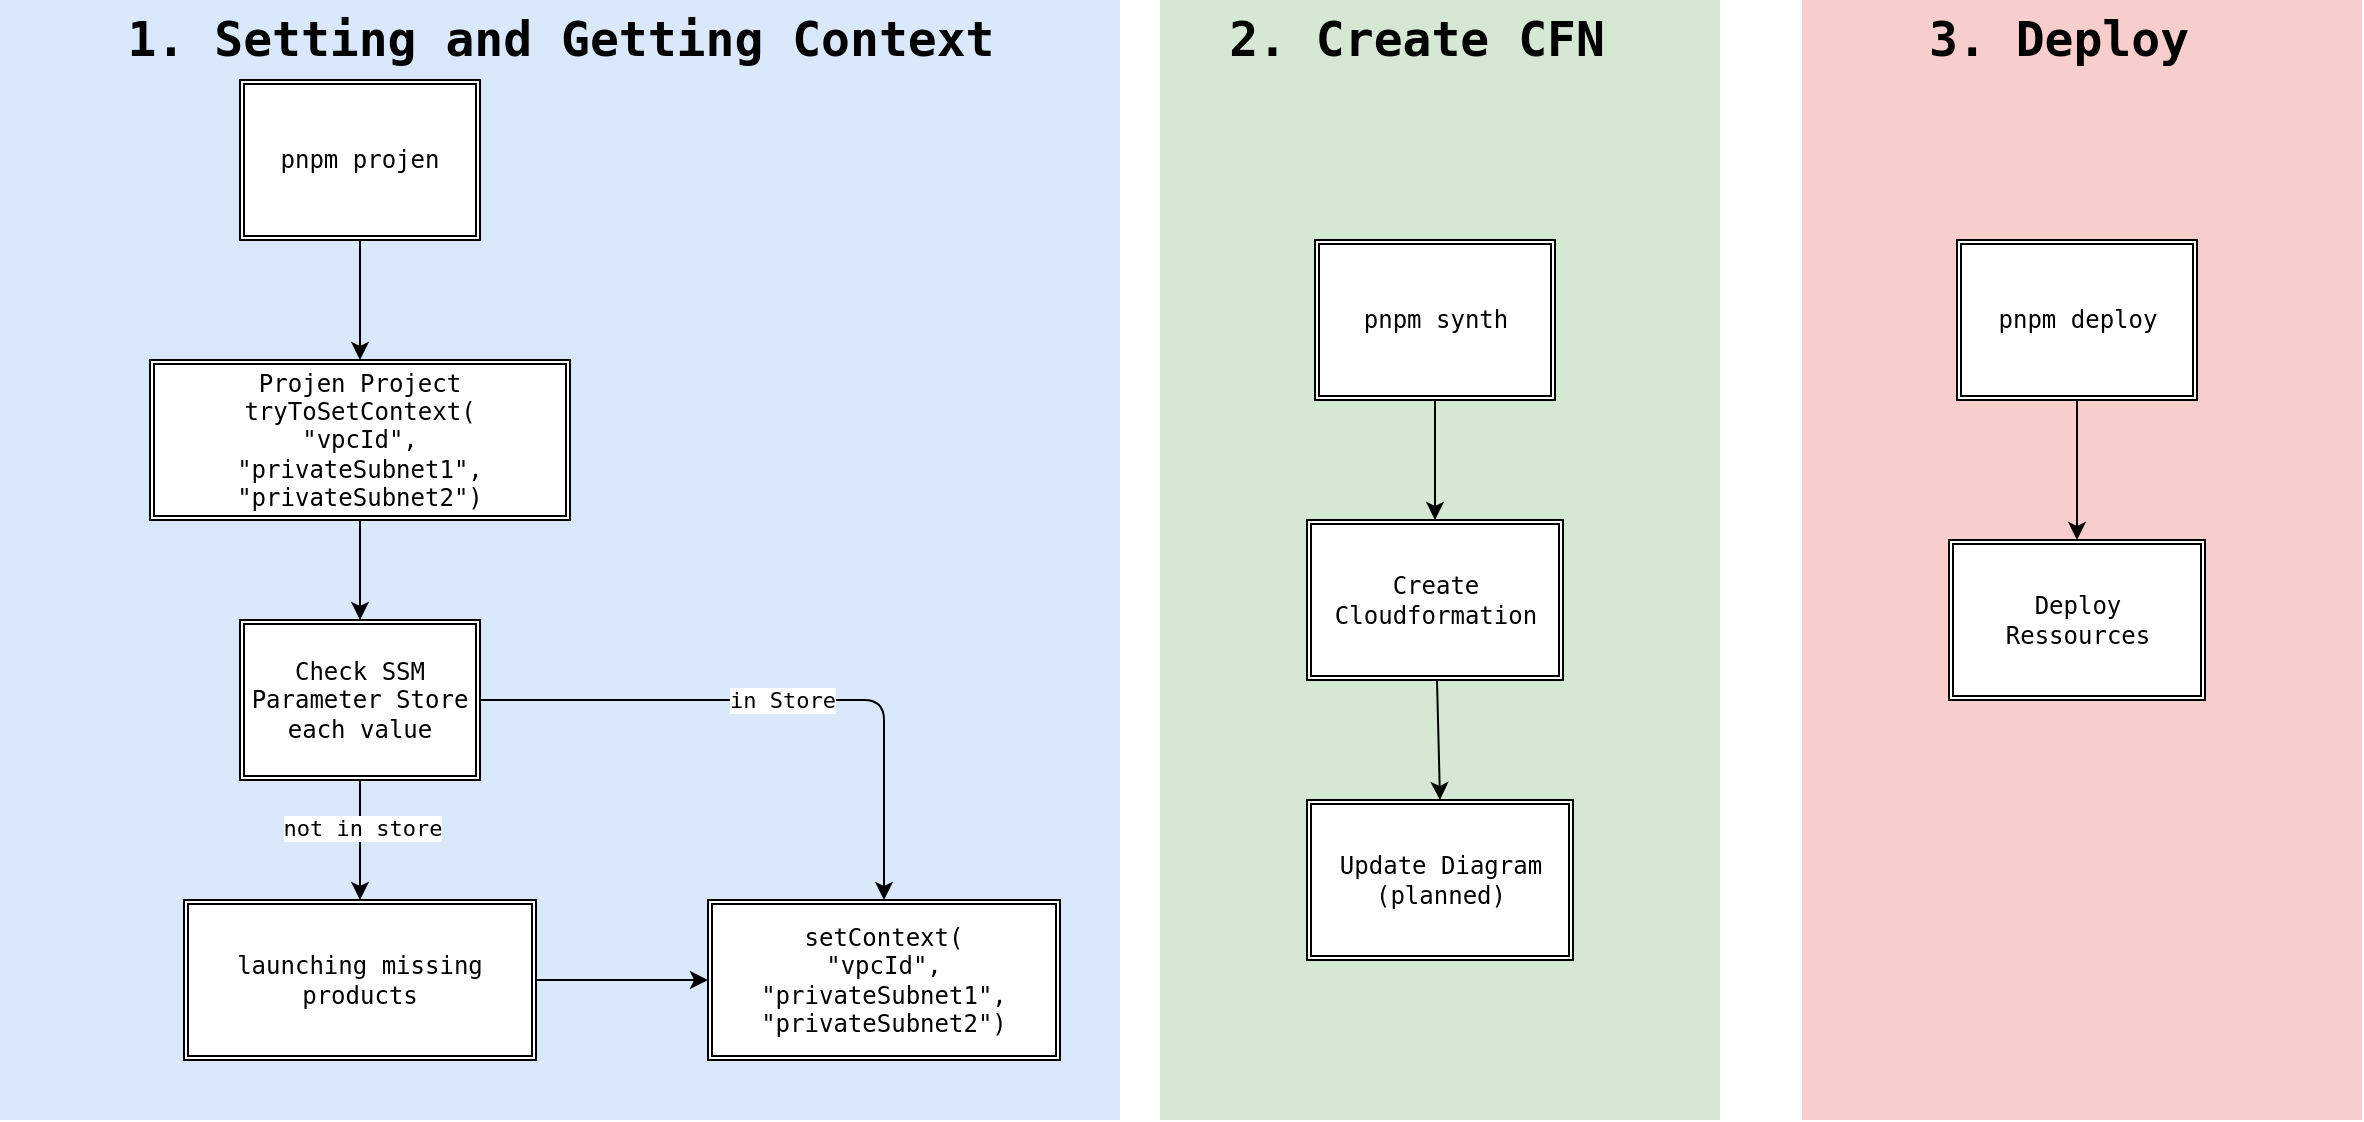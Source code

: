 <mxfile pages="3">
    <diagram id="QwVIei0FKTs7k6ZOIdU4" name="Projen Workflows">
        <mxGraphModel dx="582" dy="274" grid="1" gridSize="10" guides="1" tooltips="1" connect="1" arrows="1" fold="1" page="1" pageScale="1" pageWidth="827" pageHeight="1169" math="0" shadow="0">
            <root>
                <mxCell id="-oZsJlIxqXxBhoyra-R_-0"/>
                <mxCell id="-oZsJlIxqXxBhoyra-R_-1" parent="-oZsJlIxqXxBhoyra-R_-0"/>
                <mxCell id="-oZsJlIxqXxBhoyra-R_-22" value="" style="group" parent="-oZsJlIxqXxBhoyra-R_-1" vertex="1" connectable="0">
                    <mxGeometry x="640" y="50" width="280" height="560" as="geometry"/>
                </mxCell>
                <mxCell id="-oZsJlIxqXxBhoyra-R_-20" value="" style="shape=ext;double=1;rounded=0;whiteSpace=wrap;html=1;fontFamily=monospace;fontSource=https%3A%2F%2Ffonts.googleapis.com%2Fcss%3Ffamily%3Dmonospace;fillColor=#d5e8d4;strokeColor=none;" parent="-oZsJlIxqXxBhoyra-R_-22" vertex="1">
                    <mxGeometry width="280" height="560" as="geometry"/>
                </mxCell>
                <mxCell id="-oZsJlIxqXxBhoyra-R_-15" value="&lt;font face=&quot;monospace&quot; data-font-src=&quot;https://fonts.googleapis.com/css?family=monospace&quot;&gt;pnpm synth&lt;/font&gt;" style="shape=ext;double=1;rounded=0;whiteSpace=wrap;html=1;" parent="-oZsJlIxqXxBhoyra-R_-22" vertex="1">
                    <mxGeometry x="77.5" y="120" width="120" height="80" as="geometry"/>
                </mxCell>
                <mxCell id="-oZsJlIxqXxBhoyra-R_-16" value="&lt;font face=&quot;monospace&quot;&gt;Create Cloudformation&lt;/font&gt;" style="shape=ext;double=1;rounded=0;whiteSpace=wrap;html=1;" parent="-oZsJlIxqXxBhoyra-R_-22" vertex="1">
                    <mxGeometry x="73.5" y="260" width="128" height="80" as="geometry"/>
                </mxCell>
                <mxCell id="-oZsJlIxqXxBhoyra-R_-17" value="&lt;font face=&quot;monospace&quot;&gt;Update Diagram&lt;br&gt;(planned)&lt;br&gt;&lt;/font&gt;" style="shape=ext;double=1;rounded=0;whiteSpace=wrap;html=1;" parent="-oZsJlIxqXxBhoyra-R_-22" vertex="1">
                    <mxGeometry x="73.5" y="400" width="133" height="80" as="geometry"/>
                </mxCell>
                <mxCell id="-oZsJlIxqXxBhoyra-R_-21" value="2. Create CFN" style="text;strokeColor=none;fillColor=none;html=1;fontSize=24;fontStyle=1;verticalAlign=middle;align=center;fontFamily=monospace;fontSource=https%3A%2F%2Ffonts.googleapis.com%2Fcss%3Ffamily%3Dmonospace;" parent="-oZsJlIxqXxBhoyra-R_-22" vertex="1">
                    <mxGeometry x="77.5" width="100" height="40" as="geometry"/>
                </mxCell>
                <mxCell id="-oZsJlIxqXxBhoyra-R_-18" style="edgeStyle=none;html=1;fontFamily=monospace;fontSource=https%3A%2F%2Ffonts.googleapis.com%2Fcss%3Ffamily%3Dmonospace;" parent="-oZsJlIxqXxBhoyra-R_-22" source="-oZsJlIxqXxBhoyra-R_-15" target="-oZsJlIxqXxBhoyra-R_-16" edge="1">
                    <mxGeometry relative="1" as="geometry"/>
                </mxCell>
                <mxCell id="-oZsJlIxqXxBhoyra-R_-19" style="edgeStyle=none;html=1;entryX=0.5;entryY=0;entryDx=0;entryDy=0;fontFamily=monospace;fontSource=https%3A%2F%2Ffonts.googleapis.com%2Fcss%3Ffamily%3Dmonospace;" parent="-oZsJlIxqXxBhoyra-R_-22" source="-oZsJlIxqXxBhoyra-R_-16" target="-oZsJlIxqXxBhoyra-R_-17" edge="1">
                    <mxGeometry relative="1" as="geometry"/>
                </mxCell>
                <mxCell id="-oZsJlIxqXxBhoyra-R_-25" value="" style="group" parent="-oZsJlIxqXxBhoyra-R_-1" vertex="1" connectable="0">
                    <mxGeometry x="60" y="50" width="560" height="560" as="geometry"/>
                </mxCell>
                <mxCell id="-oZsJlIxqXxBhoyra-R_-13" value="" style="shape=ext;double=1;rounded=0;whiteSpace=wrap;html=1;fontFamily=monospace;fontSource=https%3A%2F%2Ffonts.googleapis.com%2Fcss%3Ffamily%3Dmonospace;fillColor=#dae8fc;strokeColor=none;" parent="-oZsJlIxqXxBhoyra-R_-25" vertex="1">
                    <mxGeometry width="560" height="560" as="geometry"/>
                </mxCell>
                <mxCell id="-oZsJlIxqXxBhoyra-R_-2" value="&lt;font face=&quot;monospace&quot; data-font-src=&quot;https://fonts.googleapis.com/css?family=monospace&quot;&gt;pnpm projen&lt;/font&gt;" style="shape=ext;double=1;rounded=0;whiteSpace=wrap;html=1;" parent="-oZsJlIxqXxBhoyra-R_-25" vertex="1">
                    <mxGeometry x="120" y="40" width="120" height="80" as="geometry"/>
                </mxCell>
                <mxCell id="-oZsJlIxqXxBhoyra-R_-24" value="" style="edgeStyle=none;html=1;fontFamily=monospace;fontSource=https%3A%2F%2Ffonts.googleapis.com%2Fcss%3Ffamily%3Dmonospace;" parent="-oZsJlIxqXxBhoyra-R_-25" source="-oZsJlIxqXxBhoyra-R_-4" edge="1">
                    <mxGeometry relative="1" as="geometry">
                        <mxPoint x="180" y="340" as="targetPoint"/>
                    </mxGeometry>
                </mxCell>
                <mxCell id="-oZsJlIxqXxBhoyra-R_-4" value="&lt;font data-font-src=&quot;https://fonts.googleapis.com/css?family=monospace&quot; face=&quot;monospace&quot;&gt;Projen Project tryToSetContext(&lt;br&gt;&quot;vpcId&quot;,&lt;br&gt;&quot;privateSubnet1&quot;,&lt;br&gt;&quot;privateSubnet2&quot;)&lt;/font&gt;" style="shape=ext;double=1;rounded=0;whiteSpace=wrap;html=1;" parent="-oZsJlIxqXxBhoyra-R_-25" vertex="1">
                    <mxGeometry x="75" y="180" width="210" height="80" as="geometry"/>
                </mxCell>
                <mxCell id="-oZsJlIxqXxBhoyra-R_-3" style="edgeStyle=none;html=1;entryX=0.5;entryY=0;entryDx=0;entryDy=0;" parent="-oZsJlIxqXxBhoyra-R_-25" source="-oZsJlIxqXxBhoyra-R_-2" target="-oZsJlIxqXxBhoyra-R_-4" edge="1">
                    <mxGeometry relative="1" as="geometry">
                        <mxPoint x="180" y="170" as="targetPoint"/>
                    </mxGeometry>
                </mxCell>
                <mxCell id="-oZsJlIxqXxBhoyra-R_-6" value="Check SSM Parameter Store each value" style="shape=ext;double=1;rounded=0;whiteSpace=wrap;html=1;fontFamily=monospace;fontSource=https%3A%2F%2Ffonts.googleapis.com%2Fcss%3Ffamily%3Dmonospace;" parent="-oZsJlIxqXxBhoyra-R_-25" vertex="1">
                    <mxGeometry x="120" y="310" width="120" height="80" as="geometry"/>
                </mxCell>
                <mxCell id="-oZsJlIxqXxBhoyra-R_-5" style="edgeStyle=none;html=1;entryX=0.5;entryY=0;entryDx=0;entryDy=0;" parent="-oZsJlIxqXxBhoyra-R_-25" source="-oZsJlIxqXxBhoyra-R_-4" target="-oZsJlIxqXxBhoyra-R_-6" edge="1">
                    <mxGeometry relative="1" as="geometry">
                        <mxPoint x="240" y="360" as="targetPoint"/>
                    </mxGeometry>
                </mxCell>
                <mxCell id="-oZsJlIxqXxBhoyra-R_-7" value="setContext(&lt;br&gt;&quot;vpcId&quot;,&lt;br&gt;&quot;privateSubnet1&quot;,&lt;br&gt;&quot;privateSubnet2&quot;)" style="shape=ext;double=1;rounded=0;whiteSpace=wrap;html=1;fontFamily=monospace;fontSource=https%3A%2F%2Ffonts.googleapis.com%2Fcss%3Ffamily%3Dmonospace;" parent="-oZsJlIxqXxBhoyra-R_-25" vertex="1">
                    <mxGeometry x="354" y="450" width="176" height="80" as="geometry"/>
                </mxCell>
                <mxCell id="-oZsJlIxqXxBhoyra-R_-8" value="in Store" style="edgeStyle=none;html=1;entryX=0.5;entryY=0;entryDx=0;entryDy=0;fontFamily=monospace;fontSource=https%3A%2F%2Ffonts.googleapis.com%2Fcss%3Ffamily%3Dmonospace;" parent="-oZsJlIxqXxBhoyra-R_-25" source="-oZsJlIxqXxBhoyra-R_-6" target="-oZsJlIxqXxBhoyra-R_-7" edge="1">
                    <mxGeometry relative="1" as="geometry">
                        <Array as="points">
                            <mxPoint x="442" y="350"/>
                        </Array>
                    </mxGeometry>
                </mxCell>
                <mxCell id="-oZsJlIxqXxBhoyra-R_-12" style="edgeStyle=none;html=1;entryX=0;entryY=0.5;entryDx=0;entryDy=0;fontFamily=monospace;fontSource=https%3A%2F%2Ffonts.googleapis.com%2Fcss%3Ffamily%3Dmonospace;" parent="-oZsJlIxqXxBhoyra-R_-25" source="-oZsJlIxqXxBhoyra-R_-9" target="-oZsJlIxqXxBhoyra-R_-7" edge="1">
                    <mxGeometry relative="1" as="geometry"/>
                </mxCell>
                <mxCell id="-oZsJlIxqXxBhoyra-R_-9" value="launching missing products" style="shape=ext;double=1;rounded=0;whiteSpace=wrap;html=1;fontFamily=monospace;fontSource=https%3A%2F%2Ffonts.googleapis.com%2Fcss%3Ffamily%3Dmonospace;" parent="-oZsJlIxqXxBhoyra-R_-25" vertex="1">
                    <mxGeometry x="92" y="450" width="176" height="80" as="geometry"/>
                </mxCell>
                <mxCell id="-oZsJlIxqXxBhoyra-R_-14" value="1. Setting and Getting Context" style="text;strokeColor=none;fillColor=none;html=1;fontSize=24;fontStyle=1;verticalAlign=middle;align=center;fontFamily=monospace;fontSource=https%3A%2F%2Ffonts.googleapis.com%2Fcss%3Ffamily%3Dmonospace;" parent="-oZsJlIxqXxBhoyra-R_-25" vertex="1">
                    <mxGeometry x="230" width="100" height="40" as="geometry"/>
                </mxCell>
                <mxCell id="-oZsJlIxqXxBhoyra-R_-10" style="edgeStyle=none;html=1;fontFamily=monospace;fontSource=https%3A%2F%2Ffonts.googleapis.com%2Fcss%3Ffamily%3Dmonospace;" parent="-oZsJlIxqXxBhoyra-R_-25" source="-oZsJlIxqXxBhoyra-R_-6" target="-oZsJlIxqXxBhoyra-R_-9" edge="1">
                    <mxGeometry relative="1" as="geometry"/>
                </mxCell>
                <mxCell id="-oZsJlIxqXxBhoyra-R_-11" value="not in store" style="edgeLabel;html=1;align=center;verticalAlign=middle;resizable=0;points=[];fontFamily=monospace;" parent="-oZsJlIxqXxBhoyra-R_-10" vertex="1" connectable="0">
                    <mxGeometry x="-0.206" y="1" relative="1" as="geometry">
                        <mxPoint as="offset"/>
                    </mxGeometry>
                </mxCell>
                <mxCell id="-oZsJlIxqXxBhoyra-R_-26" value="" style="group" parent="-oZsJlIxqXxBhoyra-R_-1" vertex="1" connectable="0">
                    <mxGeometry x="961" y="50" width="280" height="560" as="geometry"/>
                </mxCell>
                <mxCell id="-oZsJlIxqXxBhoyra-R_-27" value="" style="shape=ext;double=1;rounded=0;whiteSpace=wrap;html=1;fontFamily=monospace;fontSource=https%3A%2F%2Ffonts.googleapis.com%2Fcss%3Ffamily%3Dmonospace;fillColor=#f8cecc;strokeColor=none;" parent="-oZsJlIxqXxBhoyra-R_-26" vertex="1">
                    <mxGeometry width="280" height="560" as="geometry"/>
                </mxCell>
                <mxCell id="-oZsJlIxqXxBhoyra-R_-28" value="&lt;font face=&quot;monospace&quot; data-font-src=&quot;https://fonts.googleapis.com/css?family=monospace&quot;&gt;pnpm deploy&lt;/font&gt;" style="shape=ext;double=1;rounded=0;whiteSpace=wrap;html=1;" parent="-oZsJlIxqXxBhoyra-R_-26" vertex="1">
                    <mxGeometry x="77.5" y="120" width="120" height="80" as="geometry"/>
                </mxCell>
                <mxCell id="-oZsJlIxqXxBhoyra-R_-31" value="3. Deploy" style="text;strokeColor=none;fillColor=none;html=1;fontSize=24;fontStyle=1;verticalAlign=middle;align=center;fontFamily=monospace;fontSource=https%3A%2F%2Ffonts.googleapis.com%2Fcss%3Ffamily%3Dmonospace;" parent="-oZsJlIxqXxBhoyra-R_-26" vertex="1">
                    <mxGeometry x="77.5" width="100" height="40" as="geometry"/>
                </mxCell>
                <mxCell id="-oZsJlIxqXxBhoyra-R_-32" style="edgeStyle=none;html=1;fontFamily=monospace;fontSource=https%3A%2F%2Ffonts.googleapis.com%2Fcss%3Ffamily%3Dmonospace;entryX=0.5;entryY=0;entryDx=0;entryDy=0;" parent="-oZsJlIxqXxBhoyra-R_-26" source="-oZsJlIxqXxBhoyra-R_-28" target="-oZsJlIxqXxBhoyra-R_-34" edge="1">
                    <mxGeometry relative="1" as="geometry">
                        <mxPoint x="137.5" y="260" as="targetPoint"/>
                    </mxGeometry>
                </mxCell>
                <mxCell id="-oZsJlIxqXxBhoyra-R_-34" value="&lt;font face=&quot;monospace&quot;&gt;Deploy Ressources&lt;/font&gt;" style="shape=ext;double=1;rounded=0;whiteSpace=wrap;html=1;" parent="-oZsJlIxqXxBhoyra-R_-26" vertex="1">
                    <mxGeometry x="73.5" y="270" width="128" height="80" as="geometry"/>
                </mxCell>
            </root>
        </mxGraphModel>
    </diagram>
    <diagram id="pyeY230ZBR-7Wyc-Nqf3" name="Goal Architecture">
        <mxGraphModel dx="810" dy="255" grid="1" gridSize="10" guides="1" tooltips="1" connect="1" arrows="1" fold="1" page="1" pageScale="1" pageWidth="827" pageHeight="1169" math="0" shadow="0">
            <root>
                <mxCell id="gHm7drAUSJH3i6NlRPnt-0"/>
                <mxCell id="gHm7drAUSJH3i6NlRPnt-1" parent="gHm7drAUSJH3i6NlRPnt-0"/>
                <mxCell id="p_-Jq0jlRIrJkgJ9OGro-18" value="Region" style="shape=mxgraph.ibm.box;prType=region;fontStyle=0;verticalAlign=top;align=left;spacingLeft=32;spacingTop=4;fillColor=none;rounded=0;whiteSpace=wrap;html=1;strokeColor=#919191;strokeWidth=2;dashed=0;container=1;spacing=-4;collapsible=0;expand=0;recursiveResize=0;fontSize=14;" parent="gHm7drAUSJH3i6NlRPnt-1" vertex="1">
                    <mxGeometry x="80" y="80" width="960" height="760" as="geometry"/>
                </mxCell>
                <mxCell id="kk-LSiFSzGHYoCt07XOY-0" value="" style="rounded=0;whiteSpace=wrap;html=1;labelBackgroundColor=#ffffff;fontSize=14;fillColor=#ffe6cc;strokeColor=none;" parent="p_-Jq0jlRIrJkgJ9OGro-18" vertex="1">
                    <mxGeometry x="38" y="140" width="622" height="300" as="geometry"/>
                </mxCell>
                <mxCell id="VMtMWlUubiW7kvZXqaIf-51" value="" style="rounded=0;whiteSpace=wrap;html=1;labelBackgroundColor=#ffffff;fontSize=16;fillColor=#dae8fc;strokeColor=none;" parent="p_-Jq0jlRIrJkgJ9OGro-18" vertex="1">
                    <mxGeometry x="230" y="470" width="290" height="280" as="geometry"/>
                </mxCell>
                <mxCell id="VMtMWlUubiW7kvZXqaIf-49" value="" style="rounded=0;whiteSpace=wrap;html=1;labelBackgroundColor=#ffffff;fontSize=16;fillColor=#d5e8d4;strokeColor=none;" parent="p_-Jq0jlRIrJkgJ9OGro-18" vertex="1">
                    <mxGeometry x="680" y="140" width="270" height="300" as="geometry"/>
                </mxCell>
                <mxCell id="p_-Jq0jlRIrJkgJ9OGro-19" value="VPC" style="points=[[0,0],[0.25,0],[0.5,0],[0.75,0],[1,0],[1,0.25],[1,0.5],[1,0.75],[1,1],[0.75,1],[0.5,1],[0.25,1],[0,1],[0,0.75],[0,0.5],[0,0.25]];outlineConnect=0;gradientColor=none;html=1;whiteSpace=wrap;fontSize=12;fontStyle=0;shape=mxgraph.aws4.group;grIcon=mxgraph.aws4.group_vpc;strokeColor=#248814;fillColor=none;verticalAlign=top;align=left;spacingLeft=30;fontColor=#AAB7B8;dashed=0;" parent="p_-Jq0jlRIrJkgJ9OGro-18" vertex="1">
                    <mxGeometry x="19" y="30" width="650" height="430" as="geometry"/>
                </mxCell>
                <mxCell id="VMtMWlUubiW7kvZXqaIf-41" style="edgeStyle=orthogonalEdgeStyle;rounded=0;orthogonalLoop=1;jettySize=auto;html=1;fontSize=16;startArrow=none;startFill=0;endArrow=classic;endFill=1;" parent="p_-Jq0jlRIrJkgJ9OGro-18" source="kk-LSiFSzGHYoCt07XOY-0" target="VMtMWlUubiW7kvZXqaIf-39" edge="1">
                    <mxGeometry relative="1" as="geometry"/>
                </mxCell>
                <mxCell id="VMtMWlUubiW7kvZXqaIf-45" style="edgeStyle=orthogonalEdgeStyle;rounded=0;orthogonalLoop=1;jettySize=auto;html=1;fontSize=16;startArrow=none;startFill=0;endArrow=classic;endFill=1;strokeColor=#000000;" parent="p_-Jq0jlRIrJkgJ9OGro-18" source="kk-LSiFSzGHYoCt07XOY-0" target="VMtMWlUubiW7kvZXqaIf-44" edge="1">
                    <mxGeometry relative="1" as="geometry"/>
                </mxCell>
                <mxCell id="p_-Jq0jlRIrJkgJ9OGro-20" value="&lt;span style=&quot;&quot;&gt;/assets&lt;/span&gt;" style="points=[[0,0,0],[0.25,0,0],[0.5,0,0],[0.75,0,0],[1,0,0],[0,1,0],[0.25,1,0],[0.5,1,0],[0.75,1,0],[1,1,0],[0,0.25,0],[0,0.5,0],[0,0.75,0],[1,0.25,0],[1,0.5,0],[1,0.75,0]];outlineConnect=0;fontColor=#232F3E;gradientColor=#F78E04;gradientDirection=north;fillColor=#D05C17;strokeColor=#ffffff;dashed=0;verticalLabelPosition=bottom;verticalAlign=top;align=center;html=1;fontSize=12;fontStyle=0;aspect=fixed;shape=mxgraph.aws4.resourceIcon;resIcon=mxgraph.aws4.lambda;labelBackgroundColor=#ffffff;" parent="p_-Jq0jlRIrJkgJ9OGro-18" vertex="1">
                    <mxGeometry x="50" y="171" width="78" height="78" as="geometry"/>
                </mxCell>
                <mxCell id="faQUMJwkZ8H9z8r8hcas-0" value="/templates" style="points=[[0,0,0],[0.25,0,0],[0.5,0,0],[0.75,0,0],[1,0,0],[0,1,0],[0.25,1,0],[0.5,1,0],[0.75,1,0],[1,1,0],[0,0.25,0],[0,0.5,0],[0,0.75,0],[1,0.25,0],[1,0.5,0],[1,0.75,0]];outlineConnect=0;fontColor=#232F3E;gradientColor=#F78E04;gradientDirection=north;fillColor=#D05C17;strokeColor=#ffffff;dashed=0;verticalLabelPosition=bottom;verticalAlign=top;align=center;html=1;fontSize=12;fontStyle=0;aspect=fixed;shape=mxgraph.aws4.resourceIcon;resIcon=mxgraph.aws4.lambda;labelBackgroundColor=#ffffff;" parent="p_-Jq0jlRIrJkgJ9OGro-18" vertex="1">
                    <mxGeometry x="380" y="171" width="78" height="78" as="geometry"/>
                </mxCell>
                <mxCell id="faQUMJwkZ8H9z8r8hcas-4" style="edgeStyle=orthogonalEdgeStyle;rounded=0;orthogonalLoop=1;jettySize=auto;html=1;fontSize=14;startArrow=none;startFill=0;endArrow=classic;endFill=1;" parent="p_-Jq0jlRIrJkgJ9OGro-18" source="faQUMJwkZ8H9z8r8hcas-1" target="p_-Jq0jlRIrJkgJ9OGro-20" edge="1">
                    <mxGeometry relative="1" as="geometry"/>
                </mxCell>
                <mxCell id="faQUMJwkZ8H9z8r8hcas-14" value="GET" style="edgeLabel;html=1;align=center;verticalAlign=middle;resizable=0;points=[];fontSize=14;" parent="faQUMJwkZ8H9z8r8hcas-4" vertex="1" connectable="0">
                    <mxGeometry x="0.397" y="-1" relative="1" as="geometry">
                        <mxPoint as="offset"/>
                    </mxGeometry>
                </mxCell>
                <mxCell id="faQUMJwkZ8H9z8r8hcas-7" style="edgeStyle=orthogonalEdgeStyle;rounded=0;orthogonalLoop=1;jettySize=auto;html=1;entryX=0.5;entryY=1;entryDx=0;entryDy=0;entryPerimeter=0;fontSize=14;startArrow=none;startFill=0;endArrow=classic;endFill=1;strokeColor=#000000;" parent="p_-Jq0jlRIrJkgJ9OGro-18" source="faQUMJwkZ8H9z8r8hcas-1" target="faQUMJwkZ8H9z8r8hcas-0" edge="1">
                    <mxGeometry relative="1" as="geometry">
                        <Array as="points">
                            <mxPoint x="419" y="329"/>
                        </Array>
                    </mxGeometry>
                </mxCell>
                <mxCell id="faQUMJwkZ8H9z8r8hcas-12" value="GET" style="edgeLabel;html=1;align=center;verticalAlign=middle;resizable=0;points=[];fontSize=14;" parent="faQUMJwkZ8H9z8r8hcas-7" vertex="1" connectable="0">
                    <mxGeometry x="-0.092" y="-2" relative="1" as="geometry">
                        <mxPoint as="offset"/>
                    </mxGeometry>
                </mxCell>
                <mxCell id="faQUMJwkZ8H9z8r8hcas-8" style="edgeStyle=orthogonalEdgeStyle;rounded=0;orthogonalLoop=1;jettySize=auto;html=1;fontSize=14;startArrow=none;startFill=0;endArrow=classic;endFill=1;strokeColor=#000000;" parent="p_-Jq0jlRIrJkgJ9OGro-18" source="faQUMJwkZ8H9z8r8hcas-1" target="faQUMJwkZ8H9z8r8hcas-5" edge="1">
                    <mxGeometry relative="1" as="geometry"/>
                </mxCell>
                <mxCell id="faQUMJwkZ8H9z8r8hcas-11" value="POST" style="edgeLabel;html=1;align=center;verticalAlign=middle;resizable=0;points=[];fontSize=14;" parent="faQUMJwkZ8H9z8r8hcas-8" vertex="1" connectable="0">
                    <mxGeometry x="0.216" relative="1" as="geometry">
                        <mxPoint as="offset"/>
                    </mxGeometry>
                </mxCell>
                <mxCell id="faQUMJwkZ8H9z8r8hcas-9" style="edgeStyle=orthogonalEdgeStyle;rounded=0;orthogonalLoop=1;jettySize=auto;html=1;fontSize=14;startArrow=none;startFill=0;endArrow=classic;endFill=1;strokeColor=#000000;" parent="p_-Jq0jlRIrJkgJ9OGro-18" source="faQUMJwkZ8H9z8r8hcas-1" target="faQUMJwkZ8H9z8r8hcas-6" edge="1">
                    <mxGeometry relative="1" as="geometry"/>
                </mxCell>
                <mxCell id="faQUMJwkZ8H9z8r8hcas-13" value="DELETE" style="edgeLabel;html=1;align=center;verticalAlign=middle;resizable=0;points=[];fontSize=14;" parent="faQUMJwkZ8H9z8r8hcas-9" vertex="1" connectable="0">
                    <mxGeometry x="0.465" y="-1" relative="1" as="geometry">
                        <mxPoint as="offset"/>
                    </mxGeometry>
                </mxCell>
                <mxCell id="faQUMJwkZ8H9z8r8hcas-16" style="edgeStyle=orthogonalEdgeStyle;rounded=0;orthogonalLoop=1;jettySize=auto;html=1;entryX=0.5;entryY=1;entryDx=0;entryDy=0;entryPerimeter=0;fontSize=14;startArrow=none;startFill=0;endArrow=classic;endFill=1;strokeColor=#000000;" parent="p_-Jq0jlRIrJkgJ9OGro-18" source="faQUMJwkZ8H9z8r8hcas-1" target="faQUMJwkZ8H9z8r8hcas-3" edge="1">
                    <mxGeometry relative="1" as="geometry">
                        <Array as="points">
                            <mxPoint x="317" y="329"/>
                        </Array>
                    </mxGeometry>
                </mxCell>
                <mxCell id="faQUMJwkZ8H9z8r8hcas-18" value="GET" style="edgeLabel;html=1;align=center;verticalAlign=middle;resizable=0;points=[];fontSize=14;" parent="faQUMJwkZ8H9z8r8hcas-16" vertex="1" connectable="0">
                    <mxGeometry x="-0.103" relative="1" as="geometry">
                        <mxPoint as="offset"/>
                    </mxGeometry>
                </mxCell>
                <mxCell id="faQUMJwkZ8H9z8r8hcas-1" value="" style="points=[[0,0,0],[0.25,0,0],[0.5,0,0],[0.75,0,0],[1,0,0],[0,1,0],[0.25,1,0],[0.5,1,0],[0.75,1,0],[1,1,0],[0,0.25,0],[0,0.5,0],[0,0.75,0],[1,0.25,0],[1,0.5,0],[1,0.75,0]];outlineConnect=0;fontColor=#232F3E;gradientColor=#F34482;gradientDirection=north;fillColor=#BC1356;strokeColor=#ffffff;dashed=0;verticalLabelPosition=bottom;verticalAlign=top;align=center;html=1;fontSize=12;fontStyle=0;aspect=fixed;shape=mxgraph.aws4.resourceIcon;resIcon=mxgraph.aws4.api_gateway;" parent="p_-Jq0jlRIrJkgJ9OGro-18" vertex="1">
                    <mxGeometry x="330" y="340" width="78" height="78" as="geometry"/>
                </mxCell>
                <mxCell id="faQUMJwkZ8H9z8r8hcas-3" value="/assets/search" style="points=[[0,0,0],[0.25,0,0],[0.5,0,0],[0.75,0,0],[1,0,0],[0,1,0],[0.25,1,0],[0.5,1,0],[0.75,1,0],[1,1,0],[0,0.25,0],[0,0.5,0],[0,0.75,0],[1,0.25,0],[1,0.5,0],[1,0.75,0]];outlineConnect=0;fontColor=#232F3E;gradientColor=#F78E04;gradientDirection=north;fillColor=#D05C17;strokeColor=#ffffff;dashed=0;verticalLabelPosition=bottom;verticalAlign=top;align=center;html=1;fontSize=12;fontStyle=0;aspect=fixed;shape=mxgraph.aws4.resourceIcon;resIcon=mxgraph.aws4.lambda;labelBackgroundColor=#ffffff;" parent="p_-Jq0jlRIrJkgJ9OGro-18" vertex="1">
                    <mxGeometry x="270" y="171" width="78" height="78" as="geometry"/>
                </mxCell>
                <mxCell id="faQUMJwkZ8H9z8r8hcas-5" value="/templates" style="points=[[0,0,0],[0.25,0,0],[0.5,0,0],[0.75,0,0],[1,0,0],[0,1,0],[0.25,1,0],[0.5,1,0],[0.75,1,0],[1,1,0],[0,0.25,0],[0,0.5,0],[0,0.75,0],[1,0.25,0],[1,0.5,0],[1,0.75,0]];outlineConnect=0;fontColor=#232F3E;gradientColor=#F78E04;gradientDirection=north;fillColor=#D05C17;strokeColor=#ffffff;dashed=0;verticalLabelPosition=bottom;verticalAlign=top;align=center;html=1;fontSize=12;fontStyle=0;aspect=fixed;shape=mxgraph.aws4.resourceIcon;resIcon=mxgraph.aws4.lambda;labelBackgroundColor=#ffffff;" parent="p_-Jq0jlRIrJkgJ9OGro-18" vertex="1">
                    <mxGeometry x="480" y="171" width="78" height="78" as="geometry"/>
                </mxCell>
                <mxCell id="faQUMJwkZ8H9z8r8hcas-6" value="/templates" style="points=[[0,0,0],[0.25,0,0],[0.5,0,0],[0.75,0,0],[1,0,0],[0,1,0],[0.25,1,0],[0.5,1,0],[0.75,1,0],[1,1,0],[0,0.25,0],[0,0.5,0],[0,0.75,0],[1,0.25,0],[1,0.5,0],[1,0.75,0]];outlineConnect=0;fontColor=#232F3E;gradientColor=#F78E04;gradientDirection=north;fillColor=#D05C17;strokeColor=#ffffff;dashed=0;verticalLabelPosition=bottom;verticalAlign=top;align=center;html=1;fontSize=12;fontStyle=0;aspect=fixed;shape=mxgraph.aws4.resourceIcon;resIcon=mxgraph.aws4.lambda;labelBackgroundColor=#ffffff;" parent="p_-Jq0jlRIrJkgJ9OGro-18" vertex="1">
                    <mxGeometry x="580" y="171" width="78" height="78" as="geometry"/>
                </mxCell>
                <mxCell id="faQUMJwkZ8H9z8r8hcas-21" style="edgeStyle=orthogonalEdgeStyle;rounded=0;orthogonalLoop=1;jettySize=auto;html=1;entryX=0.5;entryY=0;entryDx=0;entryDy=0;entryPerimeter=0;fontSize=14;startArrow=none;startFill=0;endArrow=classic;endFill=1;strokeColor=#000000;" parent="p_-Jq0jlRIrJkgJ9OGro-18" source="faQUMJwkZ8H9z8r8hcas-19" target="p_-Jq0jlRIrJkgJ9OGro-20" edge="1">
                    <mxGeometry relative="1" as="geometry"/>
                </mxCell>
                <mxCell id="faQUMJwkZ8H9z8r8hcas-23" style="edgeStyle=orthogonalEdgeStyle;rounded=0;orthogonalLoop=1;jettySize=auto;html=1;entryX=0.5;entryY=0;entryDx=0;entryDy=0;entryPerimeter=0;fontSize=14;startArrow=none;startFill=0;endArrow=classic;endFill=1;strokeColor=#000000;" parent="p_-Jq0jlRIrJkgJ9OGro-18" source="faQUMJwkZ8H9z8r8hcas-19" target="faQUMJwkZ8H9z8r8hcas-3" edge="1">
                    <mxGeometry relative="1" as="geometry"/>
                </mxCell>
                <mxCell id="faQUMJwkZ8H9z8r8hcas-24" style="edgeStyle=orthogonalEdgeStyle;rounded=0;orthogonalLoop=1;jettySize=auto;html=1;fontSize=14;startArrow=none;startFill=0;endArrow=classic;endFill=1;strokeColor=#000000;" parent="p_-Jq0jlRIrJkgJ9OGro-18" source="faQUMJwkZ8H9z8r8hcas-19" target="faQUMJwkZ8H9z8r8hcas-0" edge="1">
                    <mxGeometry relative="1" as="geometry"/>
                </mxCell>
                <mxCell id="faQUMJwkZ8H9z8r8hcas-25" style="edgeStyle=orthogonalEdgeStyle;rounded=0;orthogonalLoop=1;jettySize=auto;html=1;fontSize=14;startArrow=none;startFill=0;endArrow=classic;endFill=1;strokeColor=#000000;" parent="p_-Jq0jlRIrJkgJ9OGro-18" source="faQUMJwkZ8H9z8r8hcas-19" target="faQUMJwkZ8H9z8r8hcas-5" edge="1">
                    <mxGeometry relative="1" as="geometry"/>
                </mxCell>
                <mxCell id="faQUMJwkZ8H9z8r8hcas-27" style="edgeStyle=orthogonalEdgeStyle;rounded=0;orthogonalLoop=1;jettySize=auto;html=1;fontSize=14;startArrow=none;startFill=0;endArrow=classic;endFill=1;strokeColor=#000000;" parent="p_-Jq0jlRIrJkgJ9OGro-18" source="faQUMJwkZ8H9z8r8hcas-19" target="faQUMJwkZ8H9z8r8hcas-6" edge="1">
                    <mxGeometry relative="1" as="geometry"/>
                </mxCell>
                <mxCell id="faQUMJwkZ8H9z8r8hcas-19" value="" style="points=[[0,0,0],[0.25,0,0],[0.5,0,0],[0.75,0,0],[1,0,0],[0,1,0],[0.25,1,0],[0.5,1,0],[0.75,1,0],[1,1,0],[0,0.25,0],[0,0.5,0],[0,0.75,0],[1,0.25,0],[1,0.5,0],[1,0.75,0]];outlineConnect=0;fontColor=#232F3E;gradientColor=#4D72F3;gradientDirection=north;fillColor=#3334B9;strokeColor=#ffffff;dashed=0;verticalLabelPosition=bottom;verticalAlign=top;align=center;html=1;fontSize=12;fontStyle=0;aspect=fixed;shape=mxgraph.aws4.resourceIcon;resIcon=mxgraph.aws4.xray;" parent="p_-Jq0jlRIrJkgJ9OGro-18" vertex="1">
                    <mxGeometry x="330" y="50" width="78" height="78" as="geometry"/>
                </mxCell>
                <mxCell id="faQUMJwkZ8H9z8r8hcas-30" value="" style="points=[[0,0,0],[0.25,0,0],[0.5,0,0],[0.75,0,0],[1,0,0],[0,1,0],[0.25,1,0],[0.5,1,0],[0.75,1,0],[1,1,0],[0,0.25,0],[0,0.5,0],[0,0.75,0],[1,0.25,0],[1,0.5,0],[1,0.75,0]];points=[[0,0,0],[0.25,0,0],[0.5,0,0],[0.75,0,0],[1,0,0],[0,1,0],[0.25,1,0],[0.5,1,0],[0.75,1,0],[1,1,0],[0,0.25,0],[0,0.5,0],[0,0.75,0],[1,0.25,0],[1,0.5,0],[1,0.75,0]];outlineConnect=0;fontColor=#232F3E;gradientColor=#F34482;gradientDirection=north;fillColor=#BC1356;strokeColor=#ffffff;dashed=0;verticalLabelPosition=bottom;verticalAlign=top;align=center;html=1;fontSize=12;fontStyle=0;aspect=fixed;shape=mxgraph.aws4.resourceIcon;resIcon=mxgraph.aws4.cloudwatch_2;labelBackgroundColor=#ffffff;" parent="p_-Jq0jlRIrJkgJ9OGro-18" vertex="1">
                    <mxGeometry x="710" y="30" width="78" height="78" as="geometry"/>
                </mxCell>
                <mxCell id="VMtMWlUubiW7kvZXqaIf-38" style="edgeStyle=orthogonalEdgeStyle;rounded=0;orthogonalLoop=1;jettySize=auto;html=1;entryX=0.5;entryY=1;entryDx=0;entryDy=0;entryPerimeter=0;fontSize=16;startArrow=none;startFill=0;endArrow=classic;endFill=1;strokeColor=#000000;" parent="p_-Jq0jlRIrJkgJ9OGro-18" source="VMtMWlUubiW7kvZXqaIf-4" target="faQUMJwkZ8H9z8r8hcas-1" edge="1">
                    <mxGeometry relative="1" as="geometry"/>
                </mxCell>
                <mxCell id="VMtMWlUubiW7kvZXqaIf-4" value="" style="outlineConnect=0;fontColor=#232F3E;gradientColor=none;fillColor=#5A30B5;strokeColor=none;dashed=0;verticalLabelPosition=bottom;verticalAlign=top;align=center;html=1;fontSize=12;fontStyle=0;aspect=fixed;pointerEvents=1;shape=mxgraph.aws4.endpoints;labelBackgroundColor=#ffffff;" parent="p_-Jq0jlRIrJkgJ9OGro-18" vertex="1">
                    <mxGeometry x="330" y="480" width="78" height="78" as="geometry"/>
                </mxCell>
                <mxCell id="VMtMWlUubiW7kvZXqaIf-37" style="edgeStyle=orthogonalEdgeStyle;rounded=0;orthogonalLoop=1;jettySize=auto;html=1;fontSize=16;startArrow=none;startFill=0;endArrow=classic;endFill=1;" parent="p_-Jq0jlRIrJkgJ9OGro-18" source="VMtMWlUubiW7kvZXqaIf-1" target="VMtMWlUubiW7kvZXqaIf-4" edge="1">
                    <mxGeometry relative="1" as="geometry"/>
                </mxCell>
                <mxCell id="VMtMWlUubiW7kvZXqaIf-43" style="edgeStyle=orthogonalEdgeStyle;rounded=0;orthogonalLoop=1;jettySize=auto;html=1;entryX=0;entryY=0.5;entryDx=0;entryDy=0;entryPerimeter=0;fontSize=16;startArrow=none;startFill=0;endArrow=classic;endFill=1;" parent="p_-Jq0jlRIrJkgJ9OGro-18" source="VMtMWlUubiW7kvZXqaIf-39" target="VMtMWlUubiW7kvZXqaIf-40" edge="1">
                    <mxGeometry relative="1" as="geometry"/>
                </mxCell>
                <mxCell id="VMtMWlUubiW7kvZXqaIf-39" value="" style="outlineConnect=0;fontColor=#232F3E;gradientColor=none;fillColor=#5A30B5;strokeColor=none;dashed=0;verticalLabelPosition=bottom;verticalAlign=top;align=center;html=1;fontSize=12;fontStyle=0;aspect=fixed;pointerEvents=1;shape=mxgraph.aws4.endpoints;labelBackgroundColor=#ffffff;" parent="p_-Jq0jlRIrJkgJ9OGro-18" vertex="1">
                    <mxGeometry x="710" y="171" width="78" height="78" as="geometry"/>
                </mxCell>
                <mxCell id="VMtMWlUubiW7kvZXqaIf-40" value="" style="points=[[0,0,0],[0.25,0,0],[0.5,0,0],[0.75,0,0],[1,0,0],[0,1,0],[0.25,1,0],[0.5,1,0],[0.75,1,0],[1,1,0],[0,0.25,0],[0,0.5,0],[0,0.75,0],[1,0.25,0],[1,0.5,0],[1,0.75,0]];outlineConnect=0;fontColor=#232F3E;gradientColor=#60A337;gradientDirection=north;fillColor=#277116;strokeColor=#ffffff;dashed=0;verticalLabelPosition=bottom;verticalAlign=top;align=center;html=1;fontSize=12;fontStyle=0;aspect=fixed;shape=mxgraph.aws4.resourceIcon;resIcon=mxgraph.aws4.s3;labelBackgroundColor=#ffffff;" parent="p_-Jq0jlRIrJkgJ9OGro-18" vertex="1">
                    <mxGeometry x="850" y="171" width="78" height="78" as="geometry"/>
                </mxCell>
                <mxCell id="VMtMWlUubiW7kvZXqaIf-47" style="edgeStyle=orthogonalEdgeStyle;rounded=0;orthogonalLoop=1;jettySize=auto;html=1;entryX=0;entryY=0.5;entryDx=0;entryDy=0;entryPerimeter=0;fontSize=16;startArrow=none;startFill=0;endArrow=classic;endFill=1;" parent="p_-Jq0jlRIrJkgJ9OGro-18" source="VMtMWlUubiW7kvZXqaIf-44" target="VMtMWlUubiW7kvZXqaIf-46" edge="1">
                    <mxGeometry relative="1" as="geometry"/>
                </mxCell>
                <mxCell id="VMtMWlUubiW7kvZXqaIf-44" value="" style="outlineConnect=0;fontColor=#232F3E;gradientColor=none;fillColor=#5A30B5;strokeColor=none;dashed=0;verticalLabelPosition=bottom;verticalAlign=top;align=center;html=1;fontSize=12;fontStyle=0;aspect=fixed;pointerEvents=1;shape=mxgraph.aws4.endpoints;labelBackgroundColor=#ffffff;" parent="p_-Jq0jlRIrJkgJ9OGro-18" vertex="1">
                    <mxGeometry x="710" y="330" width="78" height="78" as="geometry"/>
                </mxCell>
                <mxCell id="VMtMWlUubiW7kvZXqaIf-46" value="" style="points=[[0,0,0],[0.25,0,0],[0.5,0,0],[0.75,0,0],[1,0,0],[0,1,0],[0.25,1,0],[0.5,1,0],[0.75,1,0],[1,1,0],[0,0.25,0],[0,0.5,0],[0,0.75,0],[1,0.25,0],[1,0.5,0],[1,0.75,0]];outlineConnect=0;fontColor=#232F3E;gradientColor=#4D72F3;gradientDirection=north;fillColor=#3334B9;strokeColor=#ffffff;dashed=0;verticalLabelPosition=bottom;verticalAlign=top;align=center;html=1;fontSize=12;fontStyle=0;aspect=fixed;shape=mxgraph.aws4.resourceIcon;resIcon=mxgraph.aws4.dynamodb;labelBackgroundColor=#ffffff;" parent="p_-Jq0jlRIrJkgJ9OGro-18" vertex="1">
                    <mxGeometry x="850" y="330" width="78" height="78" as="geometry"/>
                </mxCell>
                <mxCell id="VMtMWlUubiW7kvZXqaIf-0" value="" style="group" parent="p_-Jq0jlRIrJkgJ9OGro-18" vertex="1" connectable="0">
                    <mxGeometry x="306.75" y="610" width="124.5" height="134.5" as="geometry"/>
                </mxCell>
                <mxCell id="VMtMWlUubiW7kvZXqaIf-1" value="" style="points=[[0,0,0],[0.25,0,0],[0.5,0,0],[0.75,0,0],[1,0,0],[0,1,0],[0.25,1,0],[0.5,1,0],[0.75,1,0],[1,1,0],[0,0.25,0],[0,0.5,0],[0,0.75,0],[1,0.25,0],[1,0.5,0],[1,0.75,0]];outlineConnect=0;fontColor=#232F3E;gradientColor=#60A337;gradientDirection=north;fillColor=#277116;strokeColor=#ffffff;dashed=0;verticalLabelPosition=bottom;verticalAlign=top;align=center;html=1;fontSize=12;fontStyle=0;aspect=fixed;shape=mxgraph.aws4.resourceIcon;resIcon=mxgraph.aws4.s3;" parent="VMtMWlUubiW7kvZXqaIf-0" vertex="1">
                    <mxGeometry width="124.5" height="124.5" as="geometry"/>
                </mxCell>
                <mxCell id="VMtMWlUubiW7kvZXqaIf-2" value="" style="shape=image;html=1;verticalAlign=top;verticalLabelPosition=bottom;labelBackgroundColor=#ffffff;imageAspect=0;aspect=fixed;image=https://cdn0.iconfinder.com/data/icons/logos-brands-in-colors/128/react_color-128.png" parent="VMtMWlUubiW7kvZXqaIf-0" vertex="1">
                    <mxGeometry x="33.423" y="64.091" width="53.477" height="53.477" as="geometry"/>
                </mxCell>
                <mxCell id="VMtMWlUubiW7kvZXqaIf-3" value="" style="points=[[0,0,0],[0.25,0,0],[0.5,0,0],[0.75,0,0],[1,0,0],[0,1,0],[0.25,1,0],[0.5,1,0],[0.75,1,0],[1,1,0],[0,0.25,0],[0,0.5,0],[0,0.75,0],[1,0.25,0],[1,0.5,0],[1,0.75,0]];outlineConnect=0;fontColor=#232F3E;gradientColor=#945DF2;gradientDirection=north;fillColor=#5A30B5;strokeColor=#ffffff;dashed=0;verticalLabelPosition=bottom;verticalAlign=top;align=center;html=1;fontSize=12;fontStyle=0;aspect=fixed;shape=mxgraph.aws4.resourceIcon;resIcon=mxgraph.aws4.cloudfront;" parent="p_-Jq0jlRIrJkgJ9OGro-18" vertex="1">
                    <mxGeometry x="408" y="558" width="78" height="78" as="geometry"/>
                </mxCell>
                <mxCell id="18tmZ6bNWHhbC2IRPcdX-1" style="edgeStyle=orthogonalEdgeStyle;rounded=0;orthogonalLoop=1;jettySize=auto;html=1;entryX=0.5;entryY=1;entryDx=0;entryDy=0;entryPerimeter=0;strokeColor=#000000;" parent="p_-Jq0jlRIrJkgJ9OGro-18" source="faQUMJwkZ8H9z8r8hcas-1" target="p_-Jq0jlRIrJkgJ9OGro-20" edge="1">
                    <mxGeometry relative="1" as="geometry"/>
                </mxCell>
                <mxCell id="18tmZ6bNWHhbC2IRPcdX-2" value="&lt;font style=&quot;font-size: 18px&quot;&gt;&lt;b&gt;1&lt;/b&gt;&lt;/font&gt;" style="ellipse;whiteSpace=wrap;html=1;aspect=fixed;strokeWidth=2;fontFamily=Tahoma;spacingBottom=4;spacingRight=2;strokeColor=#d3d3d3;" parent="p_-Jq0jlRIrJkgJ9OGro-18" vertex="1">
                    <mxGeometry x="230" y="470" width="40" height="40" as="geometry"/>
                </mxCell>
                <mxCell id="18tmZ6bNWHhbC2IRPcdX-5" value="&lt;font style=&quot;font-size: 18px&quot;&gt;&lt;b&gt;2&lt;/b&gt;&lt;/font&gt;" style="ellipse;whiteSpace=wrap;html=1;aspect=fixed;strokeWidth=2;fontFamily=Tahoma;spacingBottom=4;spacingRight=2;strokeColor=#d3d3d3;" parent="p_-Jq0jlRIrJkgJ9OGro-18" vertex="1">
                    <mxGeometry x="30" y="131" width="40" height="40" as="geometry"/>
                </mxCell>
                <mxCell id="18tmZ6bNWHhbC2IRPcdX-7" value="&lt;font style=&quot;font-size: 18px&quot;&gt;&lt;b&gt;3&lt;/b&gt;&lt;/font&gt;" style="ellipse;whiteSpace=wrap;html=1;aspect=fixed;strokeWidth=2;fontFamily=Tahoma;spacingBottom=4;spacingRight=2;strokeColor=#d3d3d3;" parent="p_-Jq0jlRIrJkgJ9OGro-18" vertex="1">
                    <mxGeometry x="680" y="140" width="40" height="40" as="geometry"/>
                </mxCell>
                <mxCell id="18tmZ6bNWHhbC2IRPcdX-9" value="&lt;font style=&quot;font-size: 18px&quot;&gt;&lt;b&gt;4&lt;/b&gt;&lt;/font&gt;" style="ellipse;whiteSpace=wrap;html=1;aspect=fixed;strokeWidth=2;fontFamily=Tahoma;spacingBottom=4;spacingRight=2;strokeColor=#d3d3d3;" parent="p_-Jq0jlRIrJkgJ9OGro-18" vertex="1">
                    <mxGeometry x="308" y="30" width="40" height="40" as="geometry"/>
                </mxCell>
                <mxCell id="18tmZ6bNWHhbC2IRPcdX-11" value="&lt;b&gt;&lt;font style=&quot;font-size: 18px&quot;&gt;5&lt;/font&gt;&lt;/b&gt;" style="ellipse;whiteSpace=wrap;html=1;aspect=fixed;strokeWidth=2;fontFamily=Tahoma;spacingBottom=4;spacingRight=2;strokeColor=#d3d3d3;" parent="p_-Jq0jlRIrJkgJ9OGro-18" vertex="1">
                    <mxGeometry x="690" y="10" width="40" height="40" as="geometry"/>
                </mxCell>
                <mxCell id="faQUMJwkZ8H9z8r8hcas-2" value="&lt;span style=&quot;background-color: rgb(255 , 255 , 255)&quot;&gt;/assets/:project_name&lt;/span&gt;" style="points=[[0,0,0],[0.25,0,0],[0.5,0,0],[0.75,0,0],[1,0,0],[0,1,0],[0.25,1,0],[0.5,1,0],[0.75,1,0],[1,1,0],[0,0.25,0],[0,0.5,0],[0,0.75,0],[1,0.25,0],[1,0.5,0],[1,0.75,0]];outlineConnect=0;fontColor=#232F3E;gradientColor=#F78E04;gradientDirection=north;fillColor=#D05C17;strokeColor=#ffffff;dashed=0;verticalLabelPosition=bottom;verticalAlign=top;align=center;html=1;fontSize=12;fontStyle=0;aspect=fixed;shape=mxgraph.aws4.resourceIcon;resIcon=mxgraph.aws4.lambda;" parent="gHm7drAUSJH3i6NlRPnt-1" vertex="1">
                    <mxGeometry x="240" y="251" width="78" height="78" as="geometry"/>
                </mxCell>
                <mxCell id="faQUMJwkZ8H9z8r8hcas-15" style="edgeStyle=orthogonalEdgeStyle;rounded=0;orthogonalLoop=1;jettySize=auto;html=1;entryX=0.5;entryY=1;entryDx=0;entryDy=0;entryPerimeter=0;fontSize=14;startArrow=none;startFill=0;endArrow=classic;endFill=1;strokeColor=#000000;" parent="gHm7drAUSJH3i6NlRPnt-1" source="faQUMJwkZ8H9z8r8hcas-1" target="faQUMJwkZ8H9z8r8hcas-2" edge="1">
                    <mxGeometry relative="1" as="geometry"/>
                </mxCell>
                <mxCell id="faQUMJwkZ8H9z8r8hcas-17" value="GET" style="edgeLabel;html=1;align=center;verticalAlign=middle;resizable=0;points=[];fontSize=14;" parent="faQUMJwkZ8H9z8r8hcas-15" vertex="1" connectable="0">
                    <mxGeometry x="0.294" y="-1" relative="1" as="geometry">
                        <mxPoint as="offset"/>
                    </mxGeometry>
                </mxCell>
                <mxCell id="faQUMJwkZ8H9z8r8hcas-22" style="edgeStyle=orthogonalEdgeStyle;rounded=0;orthogonalLoop=1;jettySize=auto;html=1;entryX=0.5;entryY=0;entryDx=0;entryDy=0;entryPerimeter=0;fontSize=14;startArrow=none;startFill=0;endArrow=classic;endFill=1;strokeColor=#000000;" parent="gHm7drAUSJH3i6NlRPnt-1" source="faQUMJwkZ8H9z8r8hcas-19" target="faQUMJwkZ8H9z8r8hcas-2" edge="1">
                    <mxGeometry relative="1" as="geometry"/>
                </mxCell>
                <mxCell id="rg9a3JgK2hVkCHj6uQdE-0" value="&lt;font size=&quot;1&quot;&gt;&lt;b style=&quot;font-size: 16px&quot;&gt;React Application hosted on S3 (with Cloudfront) and communicating&lt;br&gt;with VPC Endpoint to API Gateway&lt;br&gt;&lt;/b&gt;&lt;/font&gt;" style="text;html=1;strokeColor=none;fillColor=none;align=center;verticalAlign=middle;whiteSpace=wrap;rounded=0;" parent="gHm7drAUSJH3i6NlRPnt-1" vertex="1">
                    <mxGeometry x="124" y="890" width="290" height="20" as="geometry"/>
                </mxCell>
                <mxCell id="rg9a3JgK2hVkCHj6uQdE-3" value="&lt;font size=&quot;1&quot;&gt;&lt;b style=&quot;font-size: 16px&quot;&gt;Fleet of Lambdas in VPC attached to API Gateway&lt;br&gt;&lt;/b&gt;&lt;/font&gt;" style="text;html=1;strokeColor=none;fillColor=none;align=center;verticalAlign=middle;whiteSpace=wrap;rounded=0;" parent="gHm7drAUSJH3i6NlRPnt-1" vertex="1">
                    <mxGeometry x="124" y="951" width="290" height="20" as="geometry"/>
                </mxCell>
                <mxCell id="rg9a3JgK2hVkCHj6uQdE-6" value="&lt;font size=&quot;1&quot;&gt;&lt;b style=&quot;font-size: 16px&quot;&gt;Storage and Database (DynamoDB) are accessible via VPC Endpoint&lt;br&gt;&lt;/b&gt;&lt;/font&gt;" style="text;html=1;strokeColor=none;fillColor=none;align=center;verticalAlign=middle;whiteSpace=wrap;rounded=0;" parent="gHm7drAUSJH3i6NlRPnt-1" vertex="1">
                    <mxGeometry x="124" y="1000" width="290" height="20" as="geometry"/>
                </mxCell>
                <mxCell id="rg9a3JgK2hVkCHj6uQdE-9" value="&lt;font size=&quot;1&quot;&gt;&lt;b style=&quot;font-size: 16px&quot;&gt;X-Ray for Tracing and Debugging&lt;br&gt;&lt;/b&gt;&lt;/font&gt;" style="text;html=1;strokeColor=none;fillColor=none;align=center;verticalAlign=middle;whiteSpace=wrap;rounded=0;" parent="gHm7drAUSJH3i6NlRPnt-1" vertex="1">
                    <mxGeometry x="124" y="1050" width="290" height="20" as="geometry"/>
                </mxCell>
                <mxCell id="rg9a3JgK2hVkCHj6uQdE-12" value="&lt;font size=&quot;1&quot;&gt;&lt;b style=&quot;font-size: 16px&quot;&gt;Each Lambda sends logs to Cloudwatch&lt;br&gt;&lt;/b&gt;&lt;/font&gt;" style="text;html=1;strokeColor=none;fillColor=none;align=center;verticalAlign=middle;whiteSpace=wrap;rounded=0;" parent="gHm7drAUSJH3i6NlRPnt-1" vertex="1">
                    <mxGeometry x="124" y="1100" width="290" height="20" as="geometry"/>
                </mxCell>
                <mxCell id="18tmZ6bNWHhbC2IRPcdX-3" value="&lt;font style=&quot;font-size: 18px&quot;&gt;&lt;b&gt;1&lt;/b&gt;&lt;/font&gt;" style="ellipse;whiteSpace=wrap;html=1;aspect=fixed;strokeWidth=2;fontFamily=Tahoma;spacingBottom=4;spacingRight=2;strokeColor=#d3d3d3;" parent="gHm7drAUSJH3i6NlRPnt-1" vertex="1">
                    <mxGeometry x="81" y="880" width="40" height="40" as="geometry"/>
                </mxCell>
                <mxCell id="18tmZ6bNWHhbC2IRPcdX-4" value="&lt;font style=&quot;font-size: 18px&quot;&gt;&lt;b&gt;2&lt;/b&gt;&lt;/font&gt;" style="ellipse;whiteSpace=wrap;html=1;aspect=fixed;strokeWidth=2;fontFamily=Tahoma;spacingBottom=4;spacingRight=2;strokeColor=#d3d3d3;" parent="gHm7drAUSJH3i6NlRPnt-1" vertex="1">
                    <mxGeometry x="81" y="931" width="40" height="40" as="geometry"/>
                </mxCell>
                <mxCell id="18tmZ6bNWHhbC2IRPcdX-6" value="&lt;font style=&quot;font-size: 18px&quot;&gt;&lt;b&gt;3&lt;/b&gt;&lt;/font&gt;" style="ellipse;whiteSpace=wrap;html=1;aspect=fixed;strokeWidth=2;fontFamily=Tahoma;spacingBottom=4;spacingRight=2;strokeColor=#d3d3d3;" parent="gHm7drAUSJH3i6NlRPnt-1" vertex="1">
                    <mxGeometry x="81" y="990" width="40" height="40" as="geometry"/>
                </mxCell>
                <mxCell id="18tmZ6bNWHhbC2IRPcdX-8" value="&lt;font style=&quot;font-size: 18px&quot;&gt;&lt;b&gt;4&lt;/b&gt;&lt;/font&gt;" style="ellipse;whiteSpace=wrap;html=1;aspect=fixed;strokeWidth=2;fontFamily=Tahoma;spacingBottom=4;spacingRight=2;strokeColor=#d3d3d3;" parent="gHm7drAUSJH3i6NlRPnt-1" vertex="1">
                    <mxGeometry x="81" y="1040" width="40" height="40" as="geometry"/>
                </mxCell>
                <mxCell id="18tmZ6bNWHhbC2IRPcdX-10" value="&lt;b&gt;&lt;font style=&quot;font-size: 18px&quot;&gt;5&lt;/font&gt;&lt;/b&gt;" style="ellipse;whiteSpace=wrap;html=1;aspect=fixed;strokeWidth=2;fontFamily=Tahoma;spacingBottom=4;spacingRight=2;strokeColor=#d3d3d3;" parent="gHm7drAUSJH3i6NlRPnt-1" vertex="1">
                    <mxGeometry x="81" y="1090" width="40" height="40" as="geometry"/>
                </mxCell>
            </root>
        </mxGraphModel>
    </diagram>
    <diagram id="cogB-JAur1HY-oK6gicI" name="Current Architecture - 11.11.21">
        <mxGraphModel dx="842" dy="924" grid="1" gridSize="10" guides="1" tooltips="1" connect="1" arrows="1" fold="1" page="1" pageScale="1" pageWidth="827" pageHeight="1169" math="0" shadow="0">
            <root>
                <mxCell id="0"/>
                <mxCell id="1" parent="0"/>
                <mxCell id="RTOvF7avYJ_DFFgPdW5I-11" value="" style="whiteSpace=wrap;html=1;aspect=fixed;" parent="1" vertex="1">
                    <mxGeometry x="171.24" y="205" width="380" height="380" as="geometry"/>
                </mxCell>
                <mxCell id="RTOvF7avYJ_DFFgPdW5I-4" value="" style="group" parent="1" vertex="1" connectable="0">
                    <mxGeometry x="316.24" y="2" width="90" height="110" as="geometry"/>
                </mxCell>
                <mxCell id="RTOvF7avYJ_DFFgPdW5I-1" value="" style="strokeWidth=2;html=1;shape=mxgraph.flowchart.database;whiteSpace=wrap;" parent="RTOvF7avYJ_DFFgPdW5I-4" vertex="1">
                    <mxGeometry width="90" height="110" as="geometry"/>
                </mxCell>
                <mxCell id="RTOvF7avYJ_DFFgPdW5I-3" value="MongoDB" style="shape=image;verticalLabelPosition=bottom;labelBackgroundColor=#ffffff;verticalAlign=top;aspect=fixed;imageAspect=0;image=https://www.kindpng.com/picc/m/385-3850482_mongodb-logo-png-transparent-png.png;" parent="RTOvF7avYJ_DFFgPdW5I-4" vertex="1">
                    <mxGeometry x="19.1" y="40" width="51.81" height="60" as="geometry"/>
                </mxCell>
                <mxCell id="RTOvF7avYJ_DFFgPdW5I-16" style="edgeStyle=orthogonalEdgeStyle;rounded=0;orthogonalLoop=1;jettySize=auto;html=1;" parent="1" source="RTOvF7avYJ_DFFgPdW5I-5" target="RTOvF7avYJ_DFFgPdW5I-13" edge="1">
                    <mxGeometry relative="1" as="geometry"/>
                </mxCell>
                <mxCell id="RTOvF7avYJ_DFFgPdW5I-5" value="ExpressJs Application" style="outlineConnect=0;dashed=0;verticalLabelPosition=bottom;verticalAlign=top;align=center;html=1;shape=mxgraph.aws3.android;fillColor=#8CC64F;gradientColor=none;" parent="1" vertex="1">
                    <mxGeometry x="307.15" y="410" width="122.5" height="140" as="geometry"/>
                </mxCell>
                <mxCell id="RTOvF7avYJ_DFFgPdW5I-7" value="K8" style="aspect=fixed;html=1;points=[];align=center;image;fontSize=12;image=img/lib/mscae/Kubernetes.svg;" parent="1" vertex="1">
                    <mxGeometry x="307.15" y="230" width="117.71" height="113" as="geometry"/>
                </mxCell>
                <mxCell id="RTOvF7avYJ_DFFgPdW5I-8" value="" style="shape=image;html=1;verticalAlign=top;verticalLabelPosition=bottom;labelBackgroundColor=#ffffff;imageAspect=0;aspect=fixed;image=https://cdn4.iconfinder.com/data/icons/logos-3/600/React.js_logo-128.png" parent="1" vertex="1">
                    <mxGeometry x="302.01" y="650" width="128" height="128" as="geometry"/>
                </mxCell>
                <mxCell id="RTOvF7avYJ_DFFgPdW5I-13" value="S3" style="points=[[0,0,0],[0.25,0,0],[0.5,0,0],[0.75,0,0],[1,0,0],[0,1,0],[0.25,1,0],[0.5,1,0],[0.75,1,0],[1,1,0],[0,0.25,0],[0,0.5,0],[0,0.75,0],[1,0.25,0],[1,0.5,0],[1,0.75,0]];outlineConnect=0;fontColor=#232F3E;gradientColor=#60A337;gradientDirection=north;fillColor=#277116;strokeColor=#ffffff;dashed=0;verticalLabelPosition=bottom;verticalAlign=top;align=center;html=1;fontSize=12;fontStyle=0;aspect=fixed;shape=mxgraph.aws4.resourceIcon;resIcon=mxgraph.aws4.s3;" parent="1" vertex="1">
                    <mxGeometry x="690" y="441" width="78" height="78" as="geometry"/>
                </mxCell>
                <mxCell id="RTOvF7avYJ_DFFgPdW5I-15" style="edgeStyle=orthogonalEdgeStyle;rounded=0;orthogonalLoop=1;jettySize=auto;html=1;entryX=0.5;entryY=1;entryDx=0;entryDy=0;entryPerimeter=0;" parent="1" source="RTOvF7avYJ_DFFgPdW5I-11" target="RTOvF7avYJ_DFFgPdW5I-1" edge="1">
                    <mxGeometry relative="1" as="geometry"/>
                </mxCell>
            </root>
        </mxGraphModel>
    </diagram>
    <diagram id="p_t2fZDhTogstTMZbH8m" name="Data Model">
        <mxGraphModel dx="582" dy="1443" grid="1" gridSize="10" guides="1" tooltips="1" connect="1" arrows="1" fold="1" page="1" pageScale="1" pageWidth="827" pageHeight="1169" math="0" shadow="0">
            <root>
                <mxCell id="BQMMqfx_kg-tFiaun_-N-0"/>
                <mxCell id="BQMMqfx_kg-tFiaun_-N-1" parent="BQMMqfx_kg-tFiaun_-N-0"/>
                <mxCell id="wEHzbqFMG1qqh1IE1Ezb-15" style="edgeStyle=none;html=1;entryX=0.509;entryY=1.111;entryDx=0;entryDy=0;entryPerimeter=0;rounded=0;endArrow=block;endFill=0;" parent="BQMMqfx_kg-tFiaun_-N-1" source="BQMMqfx_kg-tFiaun_-N-2" target="wEHzbqFMG1qqh1IE1Ezb-11" edge="1">
                    <mxGeometry relative="1" as="geometry">
                        <Array as="points">
                            <mxPoint x="270" y="70"/>
                            <mxPoint x="410" y="70"/>
                            <mxPoint x="462" y="70"/>
                        </Array>
                    </mxGeometry>
                </mxCell>
                <mxCell id="BQMMqfx_kg-tFiaun_-N-2" value="Project" style="shape=table;startSize=30;container=1;collapsible=1;childLayout=tableLayout;fixedRows=1;rowLines=0;fontStyle=1;align=center;resizeLast=1;" parent="BQMMqfx_kg-tFiaun_-N-1" vertex="1">
                    <mxGeometry x="170" y="100" width="200" height="270" as="geometry"/>
                </mxCell>
                <mxCell id="BQMMqfx_kg-tFiaun_-N-3" value="" style="shape=partialRectangle;collapsible=0;dropTarget=0;pointerEvents=0;fillColor=none;top=0;left=0;bottom=1;right=0;points=[[0,0.5],[1,0.5]];portConstraint=eastwest;" parent="BQMMqfx_kg-tFiaun_-N-2" vertex="1">
                    <mxGeometry y="30" width="200" height="30" as="geometry"/>
                </mxCell>
                <mxCell id="BQMMqfx_kg-tFiaun_-N-4" value="PK" style="shape=partialRectangle;connectable=0;fillColor=none;top=0;left=0;bottom=0;right=0;fontStyle=1;overflow=hidden;" parent="BQMMqfx_kg-tFiaun_-N-3" vertex="1">
                    <mxGeometry width="30" height="30" as="geometry"/>
                </mxCell>
                <mxCell id="BQMMqfx_kg-tFiaun_-N-5" value="ID" style="shape=partialRectangle;connectable=0;fillColor=none;top=0;left=0;bottom=0;right=0;align=left;spacingLeft=6;fontStyle=5;overflow=hidden;" parent="BQMMqfx_kg-tFiaun_-N-3" vertex="1">
                    <mxGeometry x="30" width="170" height="30" as="geometry"/>
                </mxCell>
                <mxCell id="BQMMqfx_kg-tFiaun_-N-9" value="" style="shape=partialRectangle;collapsible=0;dropTarget=0;pointerEvents=0;fillColor=none;top=0;left=0;bottom=0;right=0;points=[[0,0.5],[1,0.5]];portConstraint=eastwest;" parent="BQMMqfx_kg-tFiaun_-N-2" vertex="1">
                    <mxGeometry y="60" width="200" height="30" as="geometry"/>
                </mxCell>
                <mxCell id="BQMMqfx_kg-tFiaun_-N-10" value="" style="shape=partialRectangle;connectable=0;fillColor=none;top=0;left=0;bottom=0;right=0;editable=1;overflow=hidden;" parent="BQMMqfx_kg-tFiaun_-N-9" vertex="1">
                    <mxGeometry width="30" height="30" as="geometry"/>
                </mxCell>
                <mxCell id="BQMMqfx_kg-tFiaun_-N-11" value="ProjectName" style="shape=partialRectangle;connectable=0;fillColor=none;top=0;left=0;bottom=0;right=0;align=left;spacingLeft=6;overflow=hidden;" parent="BQMMqfx_kg-tFiaun_-N-9" vertex="1">
                    <mxGeometry x="30" width="170" height="30" as="geometry"/>
                </mxCell>
                <mxCell id="BQMMqfx_kg-tFiaun_-N-12" value="" style="shape=partialRectangle;collapsible=0;dropTarget=0;pointerEvents=0;fillColor=none;top=0;left=0;bottom=0;right=0;points=[[0,0.5],[1,0.5]];portConstraint=eastwest;" parent="BQMMqfx_kg-tFiaun_-N-2" vertex="1">
                    <mxGeometry y="90" width="200" height="30" as="geometry"/>
                </mxCell>
                <mxCell id="BQMMqfx_kg-tFiaun_-N-13" value="" style="shape=partialRectangle;connectable=0;fillColor=none;top=0;left=0;bottom=0;right=0;editable=1;overflow=hidden;" parent="BQMMqfx_kg-tFiaun_-N-12" vertex="1">
                    <mxGeometry width="30" height="30" as="geometry"/>
                </mxCell>
                <mxCell id="BQMMqfx_kg-tFiaun_-N-14" value="Author" style="shape=partialRectangle;connectable=0;fillColor=none;top=0;left=0;bottom=0;right=0;align=left;spacingLeft=6;overflow=hidden;" parent="BQMMqfx_kg-tFiaun_-N-12" vertex="1">
                    <mxGeometry x="30" width="170" height="30" as="geometry"/>
                </mxCell>
                <mxCell id="5rtv3nZ-ln15q7c1a40d-36" value="" style="shape=partialRectangle;collapsible=0;dropTarget=0;pointerEvents=0;fillColor=none;top=0;left=0;bottom=0;right=0;points=[[0,0.5],[1,0.5]];portConstraint=eastwest;" parent="BQMMqfx_kg-tFiaun_-N-2" vertex="1">
                    <mxGeometry y="120" width="200" height="30" as="geometry"/>
                </mxCell>
                <mxCell id="5rtv3nZ-ln15q7c1a40d-37" value="" style="shape=partialRectangle;connectable=0;fillColor=none;top=0;left=0;bottom=0;right=0;editable=1;overflow=hidden;" parent="5rtv3nZ-ln15q7c1a40d-36" vertex="1">
                    <mxGeometry width="30" height="30" as="geometry"/>
                </mxCell>
                <mxCell id="5rtv3nZ-ln15q7c1a40d-38" value="Description" style="shape=partialRectangle;connectable=0;fillColor=none;top=0;left=0;bottom=0;right=0;align=left;spacingLeft=6;overflow=hidden;" parent="5rtv3nZ-ln15q7c1a40d-36" vertex="1">
                    <mxGeometry x="30" width="170" height="30" as="geometry"/>
                </mxCell>
                <mxCell id="5rtv3nZ-ln15q7c1a40d-45" value="" style="shape=partialRectangle;collapsible=0;dropTarget=0;pointerEvents=0;fillColor=none;top=0;left=0;bottom=0;right=0;points=[[0,0.5],[1,0.5]];portConstraint=eastwest;" parent="BQMMqfx_kg-tFiaun_-N-2" vertex="1">
                    <mxGeometry y="150" width="200" height="30" as="geometry"/>
                </mxCell>
                <mxCell id="5rtv3nZ-ln15q7c1a40d-46" value="" style="shape=partialRectangle;connectable=0;fillColor=none;top=0;left=0;bottom=0;right=0;editable=1;overflow=hidden;" parent="5rtv3nZ-ln15q7c1a40d-45" vertex="1">
                    <mxGeometry width="30" height="30" as="geometry"/>
                </mxCell>
                <mxCell id="5rtv3nZ-ln15q7c1a40d-47" value="CoverImage" style="shape=partialRectangle;connectable=0;fillColor=none;top=0;left=0;bottom=0;right=0;align=left;spacingLeft=6;overflow=hidden;" parent="5rtv3nZ-ln15q7c1a40d-45" vertex="1">
                    <mxGeometry x="30" width="170" height="30" as="geometry"/>
                </mxCell>
                <mxCell id="5rtv3nZ-ln15q7c1a40d-42" value="" style="shape=partialRectangle;collapsible=0;dropTarget=0;pointerEvents=0;fillColor=none;top=0;left=0;bottom=0;right=0;points=[[0,0.5],[1,0.5]];portConstraint=eastwest;" parent="BQMMqfx_kg-tFiaun_-N-2" vertex="1">
                    <mxGeometry y="180" width="200" height="30" as="geometry"/>
                </mxCell>
                <mxCell id="5rtv3nZ-ln15q7c1a40d-43" value="" style="shape=partialRectangle;connectable=0;fillColor=none;top=0;left=0;bottom=0;right=0;editable=1;overflow=hidden;" parent="5rtv3nZ-ln15q7c1a40d-42" vertex="1">
                    <mxGeometry width="30" height="30" as="geometry"/>
                </mxCell>
                <mxCell id="5rtv3nZ-ln15q7c1a40d-44" value="Phase" style="shape=partialRectangle;connectable=0;fillColor=none;top=0;left=0;bottom=0;right=0;align=left;spacingLeft=6;overflow=hidden;" parent="5rtv3nZ-ln15q7c1a40d-42" vertex="1">
                    <mxGeometry x="30" width="170" height="30" as="geometry"/>
                </mxCell>
                <mxCell id="5rtv3nZ-ln15q7c1a40d-39" value="" style="shape=partialRectangle;collapsible=0;dropTarget=0;pointerEvents=0;fillColor=none;top=0;left=0;bottom=0;right=0;points=[[0,0.5],[1,0.5]];portConstraint=eastwest;" parent="BQMMqfx_kg-tFiaun_-N-2" vertex="1">
                    <mxGeometry y="210" width="200" height="30" as="geometry"/>
                </mxCell>
                <mxCell id="5rtv3nZ-ln15q7c1a40d-40" value="" style="shape=partialRectangle;connectable=0;fillColor=none;top=0;left=0;bottom=0;right=0;editable=1;overflow=hidden;" parent="5rtv3nZ-ln15q7c1a40d-39" vertex="1">
                    <mxGeometry width="30" height="30" as="geometry"/>
                </mxCell>
                <mxCell id="5rtv3nZ-ln15q7c1a40d-41" value="Season" style="shape=partialRectangle;connectable=0;fillColor=none;top=0;left=0;bottom=0;right=0;align=left;spacingLeft=6;overflow=hidden;" parent="5rtv3nZ-ln15q7c1a40d-39" vertex="1">
                    <mxGeometry x="30" width="170" height="30" as="geometry"/>
                </mxCell>
                <mxCell id="5rtv3nZ-ln15q7c1a40d-48" value="" style="shape=partialRectangle;collapsible=0;dropTarget=0;pointerEvents=0;fillColor=none;top=0;left=0;bottom=0;right=0;points=[[0,0.5],[1,0.5]];portConstraint=eastwest;" parent="BQMMqfx_kg-tFiaun_-N-2" vertex="1">
                    <mxGeometry y="240" width="200" height="30" as="geometry"/>
                </mxCell>
                <mxCell id="5rtv3nZ-ln15q7c1a40d-49" value="" style="shape=partialRectangle;connectable=0;fillColor=none;top=0;left=0;bottom=0;right=0;editable=1;overflow=hidden;" parent="5rtv3nZ-ln15q7c1a40d-48" vertex="1">
                    <mxGeometry width="30" height="30" as="geometry"/>
                </mxCell>
                <mxCell id="5rtv3nZ-ln15q7c1a40d-50" value="Tags" style="shape=partialRectangle;connectable=0;fillColor=none;top=0;left=0;bottom=0;right=0;align=left;spacingLeft=6;overflow=hidden;" parent="5rtv3nZ-ln15q7c1a40d-48" vertex="1">
                    <mxGeometry x="30" width="170" height="30" as="geometry"/>
                </mxCell>
                <mxCell id="_cnLpe9u3k0RXKjUdWIi-0" value="" style="shape=partialRectangle;collapsible=0;dropTarget=0;pointerEvents=0;fillColor=none;top=0;left=0;bottom=0;right=0;points=[[0,0.5],[1,0.5]];portConstraint=eastwest;" parent="BQMMqfx_kg-tFiaun_-N-1" vertex="1">
                    <mxGeometry x="170" y="250" width="200" height="30" as="geometry"/>
                </mxCell>
                <mxCell id="_cnLpe9u3k0RXKjUdWIi-1" value="" style="shape=partialRectangle;connectable=0;fillColor=none;top=0;left=0;bottom=0;right=0;editable=1;overflow=hidden;" parent="_cnLpe9u3k0RXKjUdWIi-0" vertex="1">
                    <mxGeometry width="30" height="30" as="geometry"/>
                </mxCell>
                <mxCell id="pH1adaAYNMkLLh-IIE-t-28" value="" style="group" parent="BQMMqfx_kg-tFiaun_-N-1" vertex="1" connectable="0">
                    <mxGeometry x="400" y="130" width="200" height="150" as="geometry"/>
                </mxCell>
                <mxCell id="pH1adaAYNMkLLh-IIE-t-0" value="Tag" style="shape=table;startSize=30;container=1;collapsible=1;childLayout=tableLayout;fixedRows=1;rowLines=0;fontStyle=1;align=center;resizeLast=1;" parent="pH1adaAYNMkLLh-IIE-t-28" vertex="1">
                    <mxGeometry width="200" height="150" as="geometry"/>
                </mxCell>
                <mxCell id="pH1adaAYNMkLLh-IIE-t-1" value="" style="shape=partialRectangle;collapsible=0;dropTarget=0;pointerEvents=0;fillColor=none;top=0;left=0;bottom=1;right=0;points=[[0,0.5],[1,0.5]];portConstraint=eastwest;" parent="pH1adaAYNMkLLh-IIE-t-0" vertex="1">
                    <mxGeometry y="30" width="200" height="30" as="geometry"/>
                </mxCell>
                <mxCell id="pH1adaAYNMkLLh-IIE-t-2" value="PK" style="shape=partialRectangle;connectable=0;fillColor=none;top=0;left=0;bottom=0;right=0;fontStyle=1;overflow=hidden;" parent="pH1adaAYNMkLLh-IIE-t-1" vertex="1">
                    <mxGeometry width="30" height="30" as="geometry"/>
                </mxCell>
                <mxCell id="pH1adaAYNMkLLh-IIE-t-3" value="ID" style="shape=partialRectangle;connectable=0;fillColor=none;top=0;left=0;bottom=0;right=0;align=left;spacingLeft=6;fontStyle=5;overflow=hidden;" parent="pH1adaAYNMkLLh-IIE-t-1" vertex="1">
                    <mxGeometry x="30" width="170" height="30" as="geometry"/>
                </mxCell>
                <mxCell id="pH1adaAYNMkLLh-IIE-t-4" value="" style="shape=partialRectangle;collapsible=0;dropTarget=0;pointerEvents=0;fillColor=none;top=0;left=0;bottom=0;right=0;points=[[0,0.5],[1,0.5]];portConstraint=eastwest;" parent="pH1adaAYNMkLLh-IIE-t-0" vertex="1">
                    <mxGeometry y="60" width="200" height="30" as="geometry"/>
                </mxCell>
                <mxCell id="pH1adaAYNMkLLh-IIE-t-5" value="" style="shape=partialRectangle;connectable=0;fillColor=none;top=0;left=0;bottom=0;right=0;editable=1;overflow=hidden;" parent="pH1adaAYNMkLLh-IIE-t-4" vertex="1">
                    <mxGeometry width="30" height="30" as="geometry"/>
                </mxCell>
                <mxCell id="pH1adaAYNMkLLh-IIE-t-6" value="Name" style="shape=partialRectangle;connectable=0;fillColor=none;top=0;left=0;bottom=0;right=0;align=left;spacingLeft=6;overflow=hidden;" parent="pH1adaAYNMkLLh-IIE-t-4" vertex="1">
                    <mxGeometry x="30" width="170" height="30" as="geometry"/>
                </mxCell>
                <mxCell id="pH1adaAYNMkLLh-IIE-t-7" value="" style="shape=partialRectangle;collapsible=0;dropTarget=0;pointerEvents=0;fillColor=none;top=0;left=0;bottom=0;right=0;points=[[0,0.5],[1,0.5]];portConstraint=eastwest;" parent="pH1adaAYNMkLLh-IIE-t-0" vertex="1">
                    <mxGeometry y="90" width="200" height="30" as="geometry"/>
                </mxCell>
                <mxCell id="pH1adaAYNMkLLh-IIE-t-8" value="" style="shape=partialRectangle;connectable=0;fillColor=none;top=0;left=0;bottom=0;right=0;editable=1;overflow=hidden;" parent="pH1adaAYNMkLLh-IIE-t-7" vertex="1">
                    <mxGeometry width="30" height="30" as="geometry"/>
                </mxCell>
                <mxCell id="pH1adaAYNMkLLh-IIE-t-9" value="" style="shape=partialRectangle;connectable=0;fillColor=none;top=0;left=0;bottom=0;right=0;align=left;spacingLeft=6;overflow=hidden;" parent="pH1adaAYNMkLLh-IIE-t-7" vertex="1">
                    <mxGeometry x="30" width="170" height="30" as="geometry"/>
                </mxCell>
                <mxCell id="pH1adaAYNMkLLh-IIE-t-10" value="" style="shape=partialRectangle;collapsible=0;dropTarget=0;pointerEvents=0;fillColor=none;top=0;left=0;bottom=0;right=0;points=[[0,0.5],[1,0.5]];portConstraint=eastwest;" parent="pH1adaAYNMkLLh-IIE-t-0" vertex="1">
                    <mxGeometry y="120" width="200" height="30" as="geometry"/>
                </mxCell>
                <mxCell id="pH1adaAYNMkLLh-IIE-t-11" value="" style="shape=partialRectangle;connectable=0;fillColor=none;top=0;left=0;bottom=0;right=0;editable=1;overflow=hidden;" parent="pH1adaAYNMkLLh-IIE-t-10" vertex="1">
                    <mxGeometry width="30" height="30" as="geometry"/>
                </mxCell>
                <mxCell id="pH1adaAYNMkLLh-IIE-t-12" value="" style="shape=partialRectangle;connectable=0;fillColor=none;top=0;left=0;bottom=0;right=0;align=left;spacingLeft=6;overflow=hidden;" parent="pH1adaAYNMkLLh-IIE-t-10" vertex="1">
                    <mxGeometry x="30" width="170" height="30" as="geometry"/>
                </mxCell>
                <mxCell id="wEHzbqFMG1qqh1IE1Ezb-0" value="" style="group" parent="BQMMqfx_kg-tFiaun_-N-1" vertex="1" connectable="0">
                    <mxGeometry x="360" y="-110" width="200" height="150" as="geometry"/>
                </mxCell>
                <mxCell id="wEHzbqFMG1qqh1IE1Ezb-1" value="StandardAttribute" style="shape=table;startSize=30;container=1;collapsible=1;childLayout=tableLayout;fixedRows=1;rowLines=0;fontStyle=1;align=center;resizeLast=1;" parent="wEHzbqFMG1qqh1IE1Ezb-0" vertex="1">
                    <mxGeometry width="200" height="150" as="geometry"/>
                </mxCell>
                <mxCell id="wEHzbqFMG1qqh1IE1Ezb-2" value="" style="shape=partialRectangle;collapsible=0;dropTarget=0;pointerEvents=0;fillColor=none;top=0;left=0;bottom=1;right=0;points=[[0,0.5],[1,0.5]];portConstraint=eastwest;" parent="wEHzbqFMG1qqh1IE1Ezb-1" vertex="1">
                    <mxGeometry y="30" width="200" height="30" as="geometry"/>
                </mxCell>
                <mxCell id="wEHzbqFMG1qqh1IE1Ezb-3" value="PK" style="shape=partialRectangle;connectable=0;fillColor=none;top=0;left=0;bottom=0;right=0;fontStyle=1;overflow=hidden;" parent="wEHzbqFMG1qqh1IE1Ezb-2" vertex="1">
                    <mxGeometry width="30" height="30" as="geometry"/>
                </mxCell>
                <mxCell id="wEHzbqFMG1qqh1IE1Ezb-4" value="ID" style="shape=partialRectangle;connectable=0;fillColor=none;top=0;left=0;bottom=0;right=0;align=left;spacingLeft=6;fontStyle=5;overflow=hidden;" parent="wEHzbqFMG1qqh1IE1Ezb-2" vertex="1">
                    <mxGeometry x="30" width="170" height="30" as="geometry"/>
                </mxCell>
                <mxCell id="wEHzbqFMG1qqh1IE1Ezb-5" value="" style="shape=partialRectangle;collapsible=0;dropTarget=0;pointerEvents=0;fillColor=none;top=0;left=0;bottom=0;right=0;points=[[0,0.5],[1,0.5]];portConstraint=eastwest;" parent="wEHzbqFMG1qqh1IE1Ezb-1" vertex="1">
                    <mxGeometry y="60" width="200" height="30" as="geometry"/>
                </mxCell>
                <mxCell id="wEHzbqFMG1qqh1IE1Ezb-6" value="SK" style="shape=partialRectangle;connectable=0;fillColor=none;top=0;left=0;bottom=0;right=0;editable=1;overflow=hidden;" parent="wEHzbqFMG1qqh1IE1Ezb-5" vertex="1">
                    <mxGeometry width="30" height="30" as="geometry"/>
                </mxCell>
                <mxCell id="wEHzbqFMG1qqh1IE1Ezb-7" value="CreationDateTime" style="shape=partialRectangle;connectable=0;fillColor=none;top=0;left=0;bottom=0;right=0;align=left;spacingLeft=6;overflow=hidden;" parent="wEHzbqFMG1qqh1IE1Ezb-5" vertex="1">
                    <mxGeometry x="30" width="170" height="30" as="geometry"/>
                </mxCell>
                <mxCell id="wEHzbqFMG1qqh1IE1Ezb-8" value="" style="shape=partialRectangle;collapsible=0;dropTarget=0;pointerEvents=0;fillColor=none;top=0;left=0;bottom=0;right=0;points=[[0,0.5],[1,0.5]];portConstraint=eastwest;" parent="wEHzbqFMG1qqh1IE1Ezb-1" vertex="1">
                    <mxGeometry y="90" width="200" height="30" as="geometry"/>
                </mxCell>
                <mxCell id="wEHzbqFMG1qqh1IE1Ezb-9" value="" style="shape=partialRectangle;connectable=0;fillColor=none;top=0;left=0;bottom=0;right=0;editable=1;overflow=hidden;" parent="wEHzbqFMG1qqh1IE1Ezb-8" vertex="1">
                    <mxGeometry width="30" height="30" as="geometry"/>
                </mxCell>
                <mxCell id="wEHzbqFMG1qqh1IE1Ezb-10" value="" style="shape=partialRectangle;connectable=0;fillColor=none;top=0;left=0;bottom=0;right=0;align=left;spacingLeft=6;overflow=hidden;" parent="wEHzbqFMG1qqh1IE1Ezb-8" vertex="1">
                    <mxGeometry x="30" width="170" height="30" as="geometry"/>
                </mxCell>
                <mxCell id="wEHzbqFMG1qqh1IE1Ezb-11" value="" style="shape=partialRectangle;collapsible=0;dropTarget=0;pointerEvents=0;fillColor=none;top=0;left=0;bottom=0;right=0;points=[[0,0.5],[1,0.5]];portConstraint=eastwest;" parent="wEHzbqFMG1qqh1IE1Ezb-1" vertex="1">
                    <mxGeometry y="120" width="200" height="30" as="geometry"/>
                </mxCell>
                <mxCell id="wEHzbqFMG1qqh1IE1Ezb-12" value="" style="shape=partialRectangle;connectable=0;fillColor=none;top=0;left=0;bottom=0;right=0;editable=1;overflow=hidden;" parent="wEHzbqFMG1qqh1IE1Ezb-11" vertex="1">
                    <mxGeometry width="30" height="30" as="geometry"/>
                </mxCell>
                <mxCell id="wEHzbqFMG1qqh1IE1Ezb-13" value="" style="shape=partialRectangle;connectable=0;fillColor=none;top=0;left=0;bottom=0;right=0;align=left;spacingLeft=6;overflow=hidden;" parent="wEHzbqFMG1qqh1IE1Ezb-11" vertex="1">
                    <mxGeometry x="30" width="170" height="30" as="geometry"/>
                </mxCell>
                <mxCell id="wEHzbqFMG1qqh1IE1Ezb-16" style="edgeStyle=none;rounded=0;html=1;entryX=0.509;entryY=1.117;entryDx=0;entryDy=0;entryPerimeter=0;endArrow=block;endFill=0;exitX=0.5;exitY=0;exitDx=0;exitDy=0;" parent="BQMMqfx_kg-tFiaun_-N-1" source="pH1adaAYNMkLLh-IIE-t-0" target="wEHzbqFMG1qqh1IE1Ezb-11" edge="1">
                    <mxGeometry relative="1" as="geometry">
                        <Array as="points">
                            <mxPoint x="500" y="80"/>
                            <mxPoint x="462" y="80"/>
                        </Array>
                    </mxGeometry>
                </mxCell>
                <mxCell id="5rtv3nZ-ln15q7c1a40d-58" style="edgeStyle=none;rounded=0;html=1;entryX=0.527;entryY=1.133;entryDx=0;entryDy=0;entryPerimeter=0;endArrow=block;endFill=0;" parent="BQMMqfx_kg-tFiaun_-N-1" source="5rtv3nZ-ln15q7c1a40d-0" target="wEHzbqFMG1qqh1IE1Ezb-11" edge="1">
                    <mxGeometry relative="1" as="geometry">
                        <Array as="points">
                            <mxPoint x="950" y="80"/>
                            <mxPoint x="465" y="80"/>
                        </Array>
                    </mxGeometry>
                </mxCell>
                <mxCell id="5rtv3nZ-ln15q7c1a40d-0" value="Season" style="shape=table;startSize=30;container=1;collapsible=1;childLayout=tableLayout;fixedRows=1;rowLines=0;fontStyle=1;align=center;resizeLast=1;" parent="BQMMqfx_kg-tFiaun_-N-1" vertex="1">
                    <mxGeometry x="850" y="130" width="200" height="150" as="geometry"/>
                </mxCell>
                <mxCell id="5rtv3nZ-ln15q7c1a40d-1" value="" style="shape=partialRectangle;collapsible=0;dropTarget=0;pointerEvents=0;fillColor=none;top=0;left=0;bottom=1;right=0;points=[[0,0.5],[1,0.5]];portConstraint=eastwest;" parent="5rtv3nZ-ln15q7c1a40d-0" vertex="1">
                    <mxGeometry y="30" width="200" height="30" as="geometry"/>
                </mxCell>
                <mxCell id="5rtv3nZ-ln15q7c1a40d-2" value="PK" style="shape=partialRectangle;connectable=0;fillColor=none;top=0;left=0;bottom=0;right=0;fontStyle=1;overflow=hidden;" parent="5rtv3nZ-ln15q7c1a40d-1" vertex="1">
                    <mxGeometry width="30" height="30" as="geometry"/>
                </mxCell>
                <mxCell id="5rtv3nZ-ln15q7c1a40d-3" value="ID" style="shape=partialRectangle;connectable=0;fillColor=none;top=0;left=0;bottom=0;right=0;align=left;spacingLeft=6;fontStyle=5;overflow=hidden;" parent="5rtv3nZ-ln15q7c1a40d-1" vertex="1">
                    <mxGeometry x="30" width="170" height="30" as="geometry"/>
                </mxCell>
                <mxCell id="5rtv3nZ-ln15q7c1a40d-4" value="" style="shape=partialRectangle;collapsible=0;dropTarget=0;pointerEvents=0;fillColor=none;top=0;left=0;bottom=0;right=0;points=[[0,0.5],[1,0.5]];portConstraint=eastwest;" parent="5rtv3nZ-ln15q7c1a40d-0" vertex="1">
                    <mxGeometry y="60" width="200" height="30" as="geometry"/>
                </mxCell>
                <mxCell id="5rtv3nZ-ln15q7c1a40d-5" value="" style="shape=partialRectangle;connectable=0;fillColor=none;top=0;left=0;bottom=0;right=0;editable=1;overflow=hidden;" parent="5rtv3nZ-ln15q7c1a40d-4" vertex="1">
                    <mxGeometry width="30" height="30" as="geometry"/>
                </mxCell>
                <mxCell id="5rtv3nZ-ln15q7c1a40d-6" value="SeasonName" style="shape=partialRectangle;connectable=0;fillColor=none;top=0;left=0;bottom=0;right=0;align=left;spacingLeft=6;overflow=hidden;" parent="5rtv3nZ-ln15q7c1a40d-4" vertex="1">
                    <mxGeometry x="30" width="170" height="30" as="geometry"/>
                </mxCell>
                <mxCell id="5rtv3nZ-ln15q7c1a40d-7" value="" style="shape=partialRectangle;collapsible=0;dropTarget=0;pointerEvents=0;fillColor=none;top=0;left=0;bottom=0;right=0;points=[[0,0.5],[1,0.5]];portConstraint=eastwest;" parent="5rtv3nZ-ln15q7c1a40d-0" vertex="1">
                    <mxGeometry y="90" width="200" height="30" as="geometry"/>
                </mxCell>
                <mxCell id="5rtv3nZ-ln15q7c1a40d-8" value="" style="shape=partialRectangle;connectable=0;fillColor=none;top=0;left=0;bottom=0;right=0;editable=1;overflow=hidden;" parent="5rtv3nZ-ln15q7c1a40d-7" vertex="1">
                    <mxGeometry width="30" height="30" as="geometry"/>
                </mxCell>
                <mxCell id="5rtv3nZ-ln15q7c1a40d-9" value="" style="shape=partialRectangle;connectable=0;fillColor=none;top=0;left=0;bottom=0;right=0;align=left;spacingLeft=6;overflow=hidden;" parent="5rtv3nZ-ln15q7c1a40d-7" vertex="1">
                    <mxGeometry x="30" width="170" height="30" as="geometry"/>
                </mxCell>
                <mxCell id="5rtv3nZ-ln15q7c1a40d-10" value="" style="shape=partialRectangle;collapsible=0;dropTarget=0;pointerEvents=0;fillColor=none;top=0;left=0;bottom=0;right=0;points=[[0,0.5],[1,0.5]];portConstraint=eastwest;" parent="5rtv3nZ-ln15q7c1a40d-0" vertex="1">
                    <mxGeometry y="120" width="200" height="30" as="geometry"/>
                </mxCell>
                <mxCell id="5rtv3nZ-ln15q7c1a40d-11" value="" style="shape=partialRectangle;connectable=0;fillColor=none;top=0;left=0;bottom=0;right=0;editable=1;overflow=hidden;" parent="5rtv3nZ-ln15q7c1a40d-10" vertex="1">
                    <mxGeometry width="30" height="30" as="geometry"/>
                </mxCell>
                <mxCell id="5rtv3nZ-ln15q7c1a40d-12" value="" style="shape=partialRectangle;connectable=0;fillColor=none;top=0;left=0;bottom=0;right=0;align=left;spacingLeft=6;overflow=hidden;" parent="5rtv3nZ-ln15q7c1a40d-10" vertex="1">
                    <mxGeometry x="30" width="170" height="30" as="geometry"/>
                </mxCell>
                <mxCell id="5rtv3nZ-ln15q7c1a40d-57" style="edgeStyle=none;rounded=0;html=1;entryX=0.527;entryY=0.961;entryDx=0;entryDy=0;entryPerimeter=0;endArrow=block;endFill=0;" parent="BQMMqfx_kg-tFiaun_-N-1" source="5rtv3nZ-ln15q7c1a40d-13" target="wEHzbqFMG1qqh1IE1Ezb-11" edge="1">
                    <mxGeometry relative="1" as="geometry">
                        <Array as="points">
                            <mxPoint x="720" y="80"/>
                            <mxPoint x="465" y="80"/>
                        </Array>
                    </mxGeometry>
                </mxCell>
                <mxCell id="5rtv3nZ-ln15q7c1a40d-13" value="Phase" style="shape=table;startSize=30;container=1;collapsible=1;childLayout=tableLayout;fixedRows=1;rowLines=0;fontStyle=1;align=center;resizeLast=1;" parent="BQMMqfx_kg-tFiaun_-N-1" vertex="1">
                    <mxGeometry x="620" y="130" width="200" height="150" as="geometry"/>
                </mxCell>
                <mxCell id="5rtv3nZ-ln15q7c1a40d-14" value="" style="shape=partialRectangle;collapsible=0;dropTarget=0;pointerEvents=0;fillColor=none;top=0;left=0;bottom=1;right=0;points=[[0,0.5],[1,0.5]];portConstraint=eastwest;" parent="5rtv3nZ-ln15q7c1a40d-13" vertex="1">
                    <mxGeometry y="30" width="200" height="30" as="geometry"/>
                </mxCell>
                <mxCell id="5rtv3nZ-ln15q7c1a40d-15" value="PK" style="shape=partialRectangle;connectable=0;fillColor=none;top=0;left=0;bottom=0;right=0;fontStyle=1;overflow=hidden;" parent="5rtv3nZ-ln15q7c1a40d-14" vertex="1">
                    <mxGeometry width="30" height="30" as="geometry"/>
                </mxCell>
                <mxCell id="5rtv3nZ-ln15q7c1a40d-16" value="ID" style="shape=partialRectangle;connectable=0;fillColor=none;top=0;left=0;bottom=0;right=0;align=left;spacingLeft=6;fontStyle=5;overflow=hidden;" parent="5rtv3nZ-ln15q7c1a40d-14" vertex="1">
                    <mxGeometry x="30" width="170" height="30" as="geometry"/>
                </mxCell>
                <mxCell id="5rtv3nZ-ln15q7c1a40d-17" value="" style="shape=partialRectangle;collapsible=0;dropTarget=0;pointerEvents=0;fillColor=none;top=0;left=0;bottom=0;right=0;points=[[0,0.5],[1,0.5]];portConstraint=eastwest;" parent="5rtv3nZ-ln15q7c1a40d-13" vertex="1">
                    <mxGeometry y="60" width="200" height="30" as="geometry"/>
                </mxCell>
                <mxCell id="5rtv3nZ-ln15q7c1a40d-18" value="" style="shape=partialRectangle;connectable=0;fillColor=none;top=0;left=0;bottom=0;right=0;editable=1;overflow=hidden;" parent="5rtv3nZ-ln15q7c1a40d-17" vertex="1">
                    <mxGeometry width="30" height="30" as="geometry"/>
                </mxCell>
                <mxCell id="5rtv3nZ-ln15q7c1a40d-19" value="PhaseName" style="shape=partialRectangle;connectable=0;fillColor=none;top=0;left=0;bottom=0;right=0;align=left;spacingLeft=6;overflow=hidden;" parent="5rtv3nZ-ln15q7c1a40d-17" vertex="1">
                    <mxGeometry x="30" width="170" height="30" as="geometry"/>
                </mxCell>
                <mxCell id="5rtv3nZ-ln15q7c1a40d-20" value="" style="shape=partialRectangle;collapsible=0;dropTarget=0;pointerEvents=0;fillColor=none;top=0;left=0;bottom=0;right=0;points=[[0,0.5],[1,0.5]];portConstraint=eastwest;" parent="5rtv3nZ-ln15q7c1a40d-13" vertex="1">
                    <mxGeometry y="90" width="200" height="30" as="geometry"/>
                </mxCell>
                <mxCell id="5rtv3nZ-ln15q7c1a40d-21" value="" style="shape=partialRectangle;connectable=0;fillColor=none;top=0;left=0;bottom=0;right=0;editable=1;overflow=hidden;" parent="5rtv3nZ-ln15q7c1a40d-20" vertex="1">
                    <mxGeometry width="30" height="30" as="geometry"/>
                </mxCell>
                <mxCell id="5rtv3nZ-ln15q7c1a40d-22" value="" style="shape=partialRectangle;connectable=0;fillColor=none;top=0;left=0;bottom=0;right=0;align=left;spacingLeft=6;overflow=hidden;" parent="5rtv3nZ-ln15q7c1a40d-20" vertex="1">
                    <mxGeometry x="30" width="170" height="30" as="geometry"/>
                </mxCell>
                <mxCell id="5rtv3nZ-ln15q7c1a40d-23" value="" style="shape=partialRectangle;collapsible=0;dropTarget=0;pointerEvents=0;fillColor=none;top=0;left=0;bottom=0;right=0;points=[[0,0.5],[1,0.5]];portConstraint=eastwest;" parent="5rtv3nZ-ln15q7c1a40d-13" vertex="1">
                    <mxGeometry y="120" width="200" height="30" as="geometry"/>
                </mxCell>
                <mxCell id="5rtv3nZ-ln15q7c1a40d-24" value="" style="shape=partialRectangle;connectable=0;fillColor=none;top=0;left=0;bottom=0;right=0;editable=1;overflow=hidden;" parent="5rtv3nZ-ln15q7c1a40d-23" vertex="1">
                    <mxGeometry width="30" height="30" as="geometry"/>
                </mxCell>
                <mxCell id="5rtv3nZ-ln15q7c1a40d-25" value="" style="shape=partialRectangle;connectable=0;fillColor=none;top=0;left=0;bottom=0;right=0;align=left;spacingLeft=6;overflow=hidden;" parent="5rtv3nZ-ln15q7c1a40d-23" vertex="1">
                    <mxGeometry x="30" width="170" height="30" as="geometry"/>
                </mxCell>
                <mxCell id="5rtv3nZ-ln15q7c1a40d-51" style="edgeStyle=none;rounded=0;html=1;entryX=0.493;entryY=1.044;entryDx=0;entryDy=0;endArrow=classicThin;endFill=1;entryPerimeter=0;" parent="BQMMqfx_kg-tFiaun_-N-1" source="5rtv3nZ-ln15q7c1a40d-48" target="pH1adaAYNMkLLh-IIE-t-10" edge="1">
                    <mxGeometry relative="1" as="geometry">
                        <Array as="points">
                            <mxPoint x="499" y="355"/>
                        </Array>
                    </mxGeometry>
                </mxCell>
                <mxCell id="5rtv3nZ-ln15q7c1a40d-52" style="edgeStyle=none;rounded=0;html=1;entryX=0.575;entryY=1.144;entryDx=0;entryDy=0;entryPerimeter=0;endArrow=classicThin;endFill=1;" parent="BQMMqfx_kg-tFiaun_-N-1" source="5rtv3nZ-ln15q7c1a40d-39" target="5rtv3nZ-ln15q7c1a40d-10" edge="1">
                    <mxGeometry relative="1" as="geometry">
                        <Array as="points">
                            <mxPoint x="965" y="329"/>
                        </Array>
                    </mxGeometry>
                </mxCell>
                <mxCell id="5rtv3nZ-ln15q7c1a40d-53" style="edgeStyle=none;rounded=0;html=1;entryX=0.552;entryY=1.144;entryDx=0;entryDy=0;entryPerimeter=0;endArrow=classicThin;endFill=1;" parent="BQMMqfx_kg-tFiaun_-N-1" source="5rtv3nZ-ln15q7c1a40d-42" target="5rtv3nZ-ln15q7c1a40d-23" edge="1">
                    <mxGeometry relative="1" as="geometry">
                        <Array as="points">
                            <mxPoint x="730" y="297"/>
                        </Array>
                    </mxGeometry>
                </mxCell>
                <mxCell id="5rtv3nZ-ln15q7c1a40d-54" value="1" style="text;html=1;strokeColor=none;fillColor=none;align=center;verticalAlign=middle;whiteSpace=wrap;rounded=0;" parent="BQMMqfx_kg-tFiaun_-N-1" vertex="1">
                    <mxGeometry x="960" y="280" width="40" height="20" as="geometry"/>
                </mxCell>
                <mxCell id="5rtv3nZ-ln15q7c1a40d-55" value="1" style="text;html=1;strokeColor=none;fillColor=none;align=center;verticalAlign=middle;whiteSpace=wrap;rounded=0;" parent="BQMMqfx_kg-tFiaun_-N-1" vertex="1">
                    <mxGeometry x="720" y="280" width="40" height="20" as="geometry"/>
                </mxCell>
                <mxCell id="5rtv3nZ-ln15q7c1a40d-56" value="*" style="text;html=1;strokeColor=none;fillColor=none;align=center;verticalAlign=middle;whiteSpace=wrap;rounded=0;" parent="BQMMqfx_kg-tFiaun_-N-1" vertex="1">
                    <mxGeometry x="490" y="280" width="40" height="20" as="geometry"/>
                </mxCell>
                <mxCell id="-XLI3alM28TJ2zTjAUff-3" value="Add a row by&lt;br&gt;Ctrl + Enter (or CMD + Enter)" style="shape=note;strokeWidth=2;fontSize=14;size=20;whiteSpace=wrap;html=1;fillColor=#fff2cc;strokeColor=#d6b656;fontColor=#666600;" vertex="1" parent="BQMMqfx_kg-tFiaun_-N-1">
                    <mxGeometry x="100" y="-70" width="140" height="105" as="geometry"/>
                </mxCell>
            </root>
        </mxGraphModel>
    </diagram>
</mxfile>